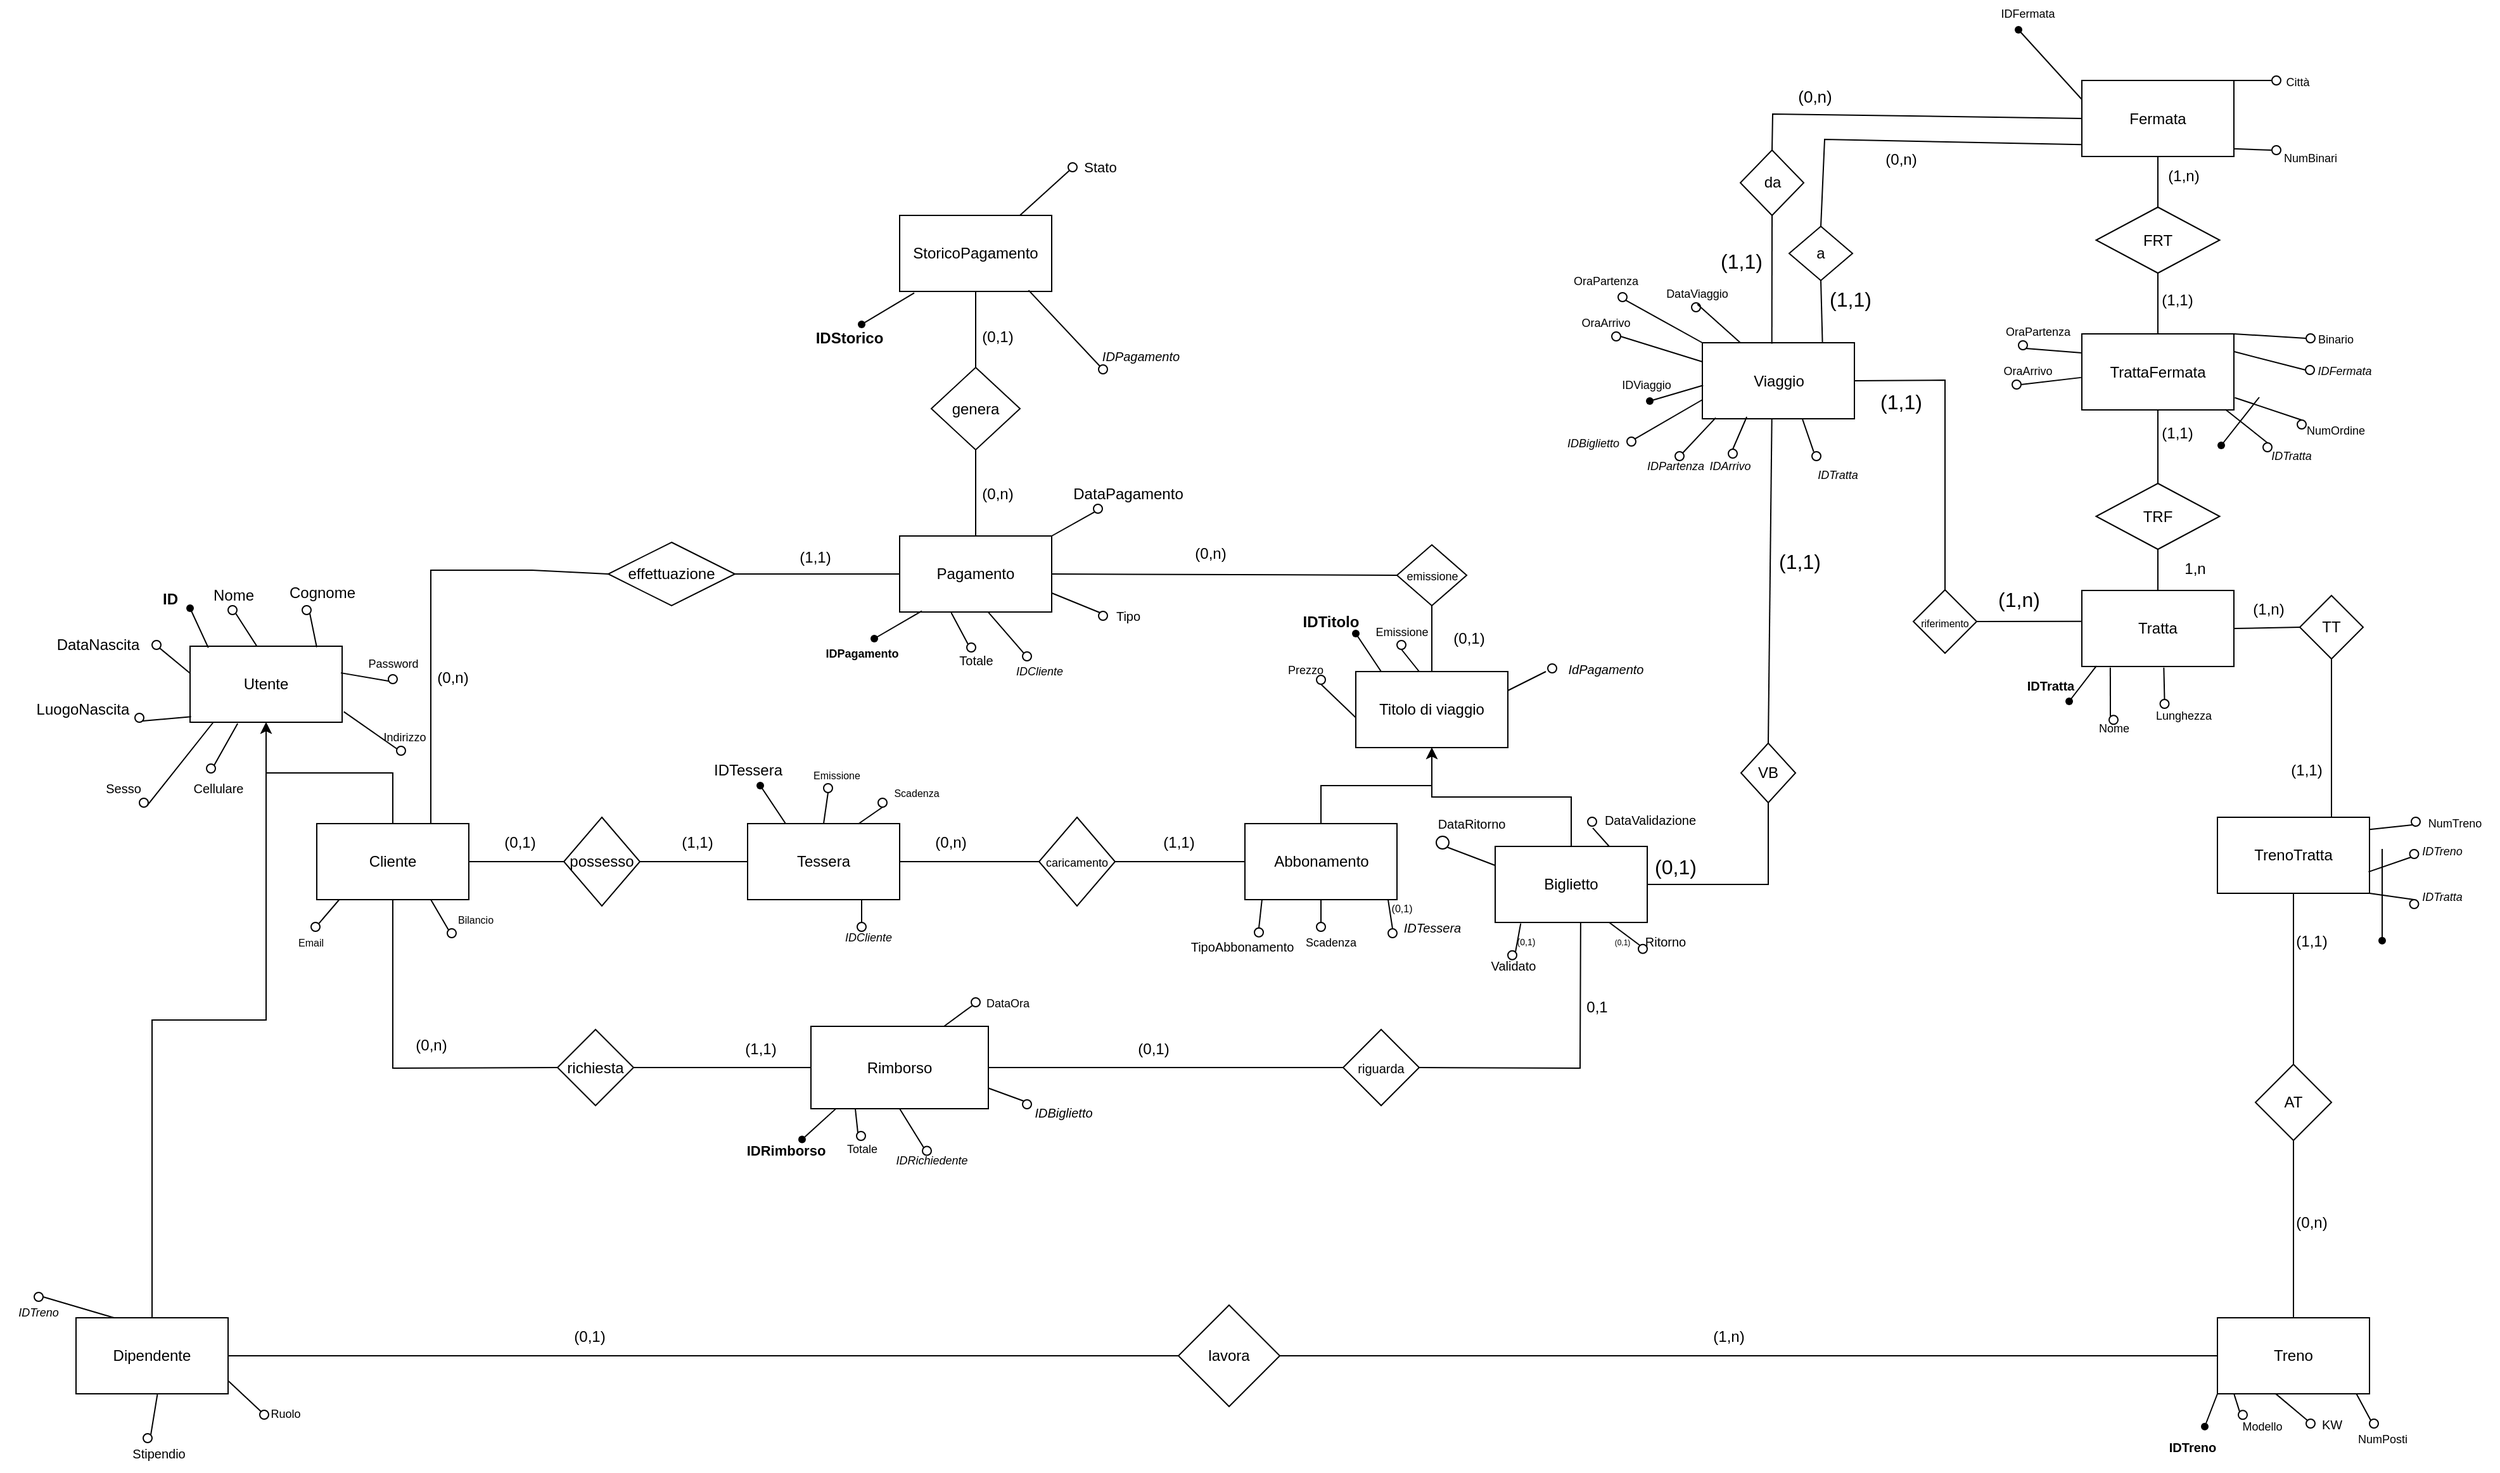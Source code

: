 <mxfile version="15.4.0" type="device"><diagram name="Pagina-1" id="20gmEQ6pca6ujIJokLlF"><mxGraphModel dx="2105" dy="1776" grid="1" gridSize="10" guides="1" tooltips="1" connect="1" arrows="1" fold="1" page="1" pageScale="1" pageWidth="827" pageHeight="1169" math="0" shadow="0"><root><mxCell id="0"/><mxCell id="1" parent="0"/><mxCell id="ktAii_2EgNVlv4ma-x-2-1" value="Utente" style="rounded=0;whiteSpace=wrap;html=1;" parent="1" vertex="1"><mxGeometry x="-400" y="220" width="120" height="60" as="geometry"/></mxCell><mxCell id="ktAii_2EgNVlv4ma-x-2-2" value="Titolo di viaggio" style="rounded=0;whiteSpace=wrap;html=1;" parent="1" vertex="1"><mxGeometry x="520" y="240" width="120" height="60" as="geometry"/></mxCell><mxCell id="ktAii_2EgNVlv4ma-x-2-16" value="" style="edgeStyle=orthogonalEdgeStyle;rounded=0;orthogonalLoop=1;jettySize=auto;html=1;" parent="1" source="ktAii_2EgNVlv4ma-x-2-3" target="ktAii_2EgNVlv4ma-x-2-1" edge="1"><mxGeometry relative="1" as="geometry"/></mxCell><mxCell id="ktAii_2EgNVlv4ma-x-2-3" value="Cliente" style="rounded=0;whiteSpace=wrap;html=1;" parent="1" vertex="1"><mxGeometry x="-300" y="360" width="120" height="60" as="geometry"/></mxCell><mxCell id="ktAii_2EgNVlv4ma-x-2-7" value="" style="edgeStyle=orthogonalEdgeStyle;rounded=0;orthogonalLoop=1;jettySize=auto;html=1;" parent="1" source="ktAii_2EgNVlv4ma-x-2-4" target="ktAii_2EgNVlv4ma-x-2-1" edge="1"><mxGeometry relative="1" as="geometry"/></mxCell><mxCell id="ktAii_2EgNVlv4ma-x-2-4" value="Dipendente" style="rounded=0;whiteSpace=wrap;html=1;" parent="1" vertex="1"><mxGeometry x="-490" y="750" width="120" height="60" as="geometry"/></mxCell><mxCell id="ktAii_2EgNVlv4ma-x-2-13" value="" style="edgeStyle=orthogonalEdgeStyle;rounded=0;orthogonalLoop=1;jettySize=auto;html=1;" parent="1" source="ktAii_2EgNVlv4ma-x-2-12" target="ktAii_2EgNVlv4ma-x-2-2" edge="1"><mxGeometry relative="1" as="geometry"/></mxCell><mxCell id="ktAii_2EgNVlv4ma-x-2-12" value="Biglietto" style="rounded=0;whiteSpace=wrap;html=1;" parent="1" vertex="1"><mxGeometry x="630" y="378" width="120" height="60" as="geometry"/></mxCell><mxCell id="ktAii_2EgNVlv4ma-x-2-15" value="" style="edgeStyle=orthogonalEdgeStyle;rounded=0;orthogonalLoop=1;jettySize=auto;html=1;" parent="1" source="ktAii_2EgNVlv4ma-x-2-14" target="ktAii_2EgNVlv4ma-x-2-2" edge="1"><mxGeometry relative="1" as="geometry"/></mxCell><mxCell id="ktAii_2EgNVlv4ma-x-2-14" value="Abbonamento" style="rounded=0;whiteSpace=wrap;html=1;" parent="1" vertex="1"><mxGeometry x="432.5" y="360" width="120" height="60" as="geometry"/></mxCell><mxCell id="ktAii_2EgNVlv4ma-x-2-17" value="Tessera" style="rounded=0;whiteSpace=wrap;html=1;" parent="1" vertex="1"><mxGeometry x="40" y="360" width="120" height="60" as="geometry"/></mxCell><mxCell id="ktAii_2EgNVlv4ma-x-2-18" value="possesso" style="rhombus;whiteSpace=wrap;html=1;" parent="1" vertex="1"><mxGeometry x="-105" y="355" width="60" height="70" as="geometry"/></mxCell><mxCell id="ktAii_2EgNVlv4ma-x-2-23" value="&lt;font style=&quot;font-size: 9px;&quot;&gt;caricamento&lt;/font&gt;" style="rhombus;whiteSpace=wrap;html=1;" parent="1" vertex="1"><mxGeometry x="270" y="355" width="60" height="70" as="geometry"/></mxCell><mxCell id="ktAii_2EgNVlv4ma-x-2-31" value="Treno&lt;span style=&quot;color: rgba(0, 0, 0, 0); font-family: monospace; font-size: 0px; text-align: start; text-wrap-mode: nowrap;&quot;&gt;%3CmxGraphModel%3E%3Croot%3E%3CmxCell%20id%3D%220%22%2F%3E%3CmxCell%20id%3D%221%22%20parent%3D%220%22%2F%3E%3CmxCell%20id%3D%222%22%20value%3D%22possesso%22%20style%3D%22rhombus%3BwhiteSpace%3Dwrap%3Bhtml%3D1%3B%22%20vertex%3D%221%22%20parent%3D%221%22%3E%3CmxGeometry%20x%3D%22360%22%20y%3D%2295%22%20width%3D%2260%22%20height%3D%2270%22%20as%3D%22geometry%22%2F%3E%3C%2FmxCell%3E%3C%2Froot%3E%3C%2FmxGraphModel%3E&lt;/span&gt;" style="rounded=0;whiteSpace=wrap;html=1;" parent="1" vertex="1"><mxGeometry x="1200" y="750" width="120" height="60" as="geometry"/></mxCell><mxCell id="ktAii_2EgNVlv4ma-x-2-33" value="Fermata" style="rounded=0;whiteSpace=wrap;html=1;" parent="1" vertex="1"><mxGeometry x="1093" y="-226.5" width="120" height="60" as="geometry"/></mxCell><mxCell id="ktAii_2EgNVlv4ma-x-2-35" value="Tratta" style="rounded=0;whiteSpace=wrap;html=1;" parent="1" vertex="1"><mxGeometry x="1093" y="176" width="120" height="60" as="geometry"/></mxCell><mxCell id="ktAii_2EgNVlv4ma-x-2-36" value="TRF" style="rhombus;whiteSpace=wrap;html=1;" parent="1" vertex="1"><mxGeometry x="1104.25" y="91.5" width="97.5" height="52" as="geometry"/></mxCell><mxCell id="ktAii_2EgNVlv4ma-x-2-39" value="" style="endArrow=none;html=1;rounded=0;entryX=0.5;entryY=1;entryDx=0;entryDy=0;exitX=0.5;exitY=0;exitDx=0;exitDy=0;" parent="1" source="ktAii_2EgNVlv4ma-x-2-35" target="ktAii_2EgNVlv4ma-x-2-36" edge="1"><mxGeometry width="50" height="50" relative="1" as="geometry"><mxPoint x="1483" y="263.5" as="sourcePoint"/><mxPoint x="1533" y="213.5" as="targetPoint"/></mxGeometry></mxCell><mxCell id="SL1HbyL2wO8Xgx7NEVwD-1" value="TT" style="rhombus;whiteSpace=wrap;html=1;" parent="1" vertex="1"><mxGeometry x="1265" y="180" width="50" height="50" as="geometry"/></mxCell><mxCell id="SL1HbyL2wO8Xgx7NEVwD-4" value="" style="endArrow=none;html=1;rounded=0;entryX=1;entryY=0.5;entryDx=0;entryDy=0;exitX=0;exitY=0.5;exitDx=0;exitDy=0;" parent="1" source="ktAii_2EgNVlv4ma-x-2-18" target="ktAii_2EgNVlv4ma-x-2-3" edge="1"><mxGeometry width="50" height="50" relative="1" as="geometry"><mxPoint x="-120" y="520" as="sourcePoint"/><mxPoint x="-70" y="470" as="targetPoint"/></mxGeometry></mxCell><mxCell id="SL1HbyL2wO8Xgx7NEVwD-5" value="" style="endArrow=none;html=1;rounded=0;entryX=1;entryY=0.5;entryDx=0;entryDy=0;exitX=0;exitY=0.5;exitDx=0;exitDy=0;" parent="1" source="ktAii_2EgNVlv4ma-x-2-17" target="ktAii_2EgNVlv4ma-x-2-18" edge="1"><mxGeometry width="50" height="50" relative="1" as="geometry"><mxPoint x="-120" y="520" as="sourcePoint"/><mxPoint x="-70" y="470" as="targetPoint"/></mxGeometry></mxCell><mxCell id="SL1HbyL2wO8Xgx7NEVwD-8" value="" style="shape=waypoint;sketch=0;fillStyle=solid;size=6;pointerEvents=1;points=[];fillColor=none;resizable=0;rotatable=0;perimeter=centerPerimeter;snapToPoint=1;" parent="1" vertex="1"><mxGeometry x="-410" y="180" width="20" height="20" as="geometry"/></mxCell><mxCell id="SL1HbyL2wO8Xgx7NEVwD-9" value="" style="shape=waypoint;sketch=0;fillStyle=solid;size=6;pointerEvents=1;points=[];fillColor=none;resizable=0;rotatable=0;perimeter=centerPerimeter;snapToPoint=1;" parent="1" vertex="1"><mxGeometry x="40" y="320" width="20" height="20" as="geometry"/></mxCell><mxCell id="SL1HbyL2wO8Xgx7NEVwD-10" value="" style="endArrow=none;html=1;rounded=0;entryX=0.562;entryY=0.71;entryDx=0;entryDy=0;entryPerimeter=0;exitX=0.12;exitY=0.02;exitDx=0;exitDy=0;exitPerimeter=0;" parent="1" source="ktAii_2EgNVlv4ma-x-2-1" target="SL1HbyL2wO8Xgx7NEVwD-8" edge="1"><mxGeometry width="50" height="50" relative="1" as="geometry"><mxPoint x="-130" y="360" as="sourcePoint"/><mxPoint x="-80" y="310" as="targetPoint"/></mxGeometry></mxCell><mxCell id="SL1HbyL2wO8Xgx7NEVwD-11" value="&lt;b&gt;ID&lt;/b&gt;" style="text;html=1;align=center;verticalAlign=middle;resizable=0;points=[];autosize=1;strokeColor=none;fillColor=none;" parent="1" vertex="1"><mxGeometry x="-436.5" y="168" width="40" height="30" as="geometry"/></mxCell><mxCell id="SL1HbyL2wO8Xgx7NEVwD-12" value="" style="endArrow=none;html=1;rounded=0;entryX=1;entryY=0.5;entryDx=0;entryDy=0;exitX=0;exitY=0.5;exitDx=0;exitDy=0;" parent="1" source="ktAii_2EgNVlv4ma-x-2-23" target="ktAii_2EgNVlv4ma-x-2-17" edge="1"><mxGeometry width="50" height="50" relative="1" as="geometry"><mxPoint x="350" y="460" as="sourcePoint"/><mxPoint x="400" y="410" as="targetPoint"/></mxGeometry></mxCell><mxCell id="SL1HbyL2wO8Xgx7NEVwD-13" value="" style="endArrow=none;html=1;rounded=0;entryX=1;entryY=0.5;entryDx=0;entryDy=0;exitX=0;exitY=0.5;exitDx=0;exitDy=0;" parent="1" source="ktAii_2EgNVlv4ma-x-2-14" target="ktAii_2EgNVlv4ma-x-2-23" edge="1"><mxGeometry width="50" height="50" relative="1" as="geometry"><mxPoint x="350" y="460" as="sourcePoint"/><mxPoint x="400" y="410" as="targetPoint"/></mxGeometry></mxCell><mxCell id="SL1HbyL2wO8Xgx7NEVwD-14" value="" style="endArrow=none;html=1;rounded=0;exitX=0.25;exitY=0;exitDx=0;exitDy=0;" parent="1" source="ktAii_2EgNVlv4ma-x-2-17" target="SL1HbyL2wO8Xgx7NEVwD-9" edge="1"><mxGeometry width="50" height="50" relative="1" as="geometry"><mxPoint x="350" y="460" as="sourcePoint"/><mxPoint x="400" y="410" as="targetPoint"/></mxGeometry></mxCell><mxCell id="SL1HbyL2wO8Xgx7NEVwD-15" value="Pagamento" style="rounded=0;whiteSpace=wrap;html=1;" parent="1" vertex="1"><mxGeometry x="160" y="133" width="120" height="60" as="geometry"/></mxCell><mxCell id="SL1HbyL2wO8Xgx7NEVwD-17" value="" style="endArrow=none;html=1;rounded=0;entryX=0.75;entryY=0;entryDx=0;entryDy=0;exitX=0;exitY=0.5;exitDx=0;exitDy=0;" parent="1" source="SL1HbyL2wO8Xgx7NEVwD-18" target="ktAii_2EgNVlv4ma-x-2-3" edge="1"><mxGeometry width="50" height="50" relative="1" as="geometry"><mxPoint x="-210" y="200" as="sourcePoint"/><mxPoint x="40" y="340" as="targetPoint"/><Array as="points"><mxPoint x="-130" y="160"/><mxPoint x="-210" y="160"/></Array></mxGeometry></mxCell><mxCell id="SL1HbyL2wO8Xgx7NEVwD-18" value="effettuazione" style="rhombus;whiteSpace=wrap;html=1;" parent="1" vertex="1"><mxGeometry x="-70" y="138" width="100" height="50" as="geometry"/></mxCell><mxCell id="SL1HbyL2wO8Xgx7NEVwD-20" value="" style="endArrow=none;html=1;rounded=0;entryX=1;entryY=0.5;entryDx=0;entryDy=0;exitX=0;exitY=0.5;exitDx=0;exitDy=0;" parent="1" source="SL1HbyL2wO8Xgx7NEVwD-15" target="SL1HbyL2wO8Xgx7NEVwD-18" edge="1"><mxGeometry width="50" height="50" relative="1" as="geometry"><mxPoint x="-10" y="390" as="sourcePoint"/><mxPoint x="40" y="340" as="targetPoint"/></mxGeometry></mxCell><mxCell id="SL1HbyL2wO8Xgx7NEVwD-22" value="" style="endArrow=none;html=1;rounded=0;entryX=1;entryY=0.5;entryDx=0;entryDy=0;exitX=0;exitY=0.5;exitDx=0;exitDy=0;" parent="1" source="SL1HbyL2wO8Xgx7NEVwD-23" target="SL1HbyL2wO8Xgx7NEVwD-15" edge="1"><mxGeometry width="50" height="50" relative="1" as="geometry"><mxPoint x="450" y="205" as="sourcePoint"/><mxPoint x="180" y="340" as="targetPoint"/></mxGeometry></mxCell><mxCell id="SL1HbyL2wO8Xgx7NEVwD-23" value="&lt;font style=&quot;font-size: 9px;&quot;&gt;emissione&lt;/font&gt;" style="rhombus;whiteSpace=wrap;html=1;" parent="1" vertex="1"><mxGeometry x="552.5" y="140" width="55" height="48" as="geometry"/></mxCell><mxCell id="SL1HbyL2wO8Xgx7NEVwD-24" value="" style="endArrow=none;html=1;rounded=0;entryX=0.5;entryY=1;entryDx=0;entryDy=0;exitX=0.5;exitY=0;exitDx=0;exitDy=0;" parent="1" source="ktAii_2EgNVlv4ma-x-2-2" target="SL1HbyL2wO8Xgx7NEVwD-23" edge="1"><mxGeometry width="50" height="50" relative="1" as="geometry"><mxPoint x="130" y="390" as="sourcePoint"/><mxPoint x="180" y="340" as="targetPoint"/></mxGeometry></mxCell><mxCell id="SL1HbyL2wO8Xgx7NEVwD-25" value="Rimborso" style="html=1;whiteSpace=wrap;" parent="1" vertex="1"><mxGeometry x="90" y="520" width="140" height="65" as="geometry"/></mxCell><mxCell id="SL1HbyL2wO8Xgx7NEVwD-27" value="" style="endArrow=none;html=1;rounded=0;entryX=0;entryY=0.5;entryDx=0;entryDy=0;exitX=1;exitY=0.5;exitDx=0;exitDy=0;" parent="1" source="SL1HbyL2wO8Xgx7NEVwD-28" target="SL1HbyL2wO8Xgx7NEVwD-25" edge="1"><mxGeometry width="50" height="50" relative="1" as="geometry"><mxPoint x="-40" y="553" as="sourcePoint"/><mxPoint x="110" y="390" as="targetPoint"/></mxGeometry></mxCell><mxCell id="SL1HbyL2wO8Xgx7NEVwD-28" value="richiesta" style="rhombus;whiteSpace=wrap;html=1;" parent="1" vertex="1"><mxGeometry x="-110" y="522.5" width="60" height="60" as="geometry"/></mxCell><mxCell id="SL1HbyL2wO8Xgx7NEVwD-29" value="" style="endArrow=none;html=1;rounded=0;entryX=0.5;entryY=1;entryDx=0;entryDy=0;exitX=0;exitY=0.5;exitDx=0;exitDy=0;" parent="1" source="SL1HbyL2wO8Xgx7NEVwD-28" target="ktAii_2EgNVlv4ma-x-2-3" edge="1"><mxGeometry width="50" height="50" relative="1" as="geometry"><mxPoint x="-240" y="550" as="sourcePoint"/><mxPoint x="110" y="390" as="targetPoint"/><Array as="points"><mxPoint x="-240" y="553"/></Array></mxGeometry></mxCell><mxCell id="SL1HbyL2wO8Xgx7NEVwD-30" value="" style="endArrow=none;html=1;rounded=0;exitX=1;exitY=0.5;exitDx=0;exitDy=0;entryX=0;entryY=0.5;entryDx=0;entryDy=0;" parent="1" source="SL1HbyL2wO8Xgx7NEVwD-25" target="SL1HbyL2wO8Xgx7NEVwD-32" edge="1"><mxGeometry width="50" height="50" relative="1" as="geometry"><mxPoint x="60" y="440" as="sourcePoint"/><mxPoint x="400" y="553" as="targetPoint"/></mxGeometry></mxCell><mxCell id="SL1HbyL2wO8Xgx7NEVwD-32" value="&lt;span style=&quot;font-size: 10px;&quot;&gt;riguarda&lt;/span&gt;" style="rhombus;whiteSpace=wrap;html=1;" parent="1" vertex="1"><mxGeometry x="510" y="522.5" width="60" height="60" as="geometry"/></mxCell><mxCell id="SL1HbyL2wO8Xgx7NEVwD-34" value="" style="endArrow=none;html=1;rounded=0;entryX=1;entryY=0.5;entryDx=0;entryDy=0;exitX=0.562;exitY=1.003;exitDx=0;exitDy=0;exitPerimeter=0;" parent="1" source="ktAii_2EgNVlv4ma-x-2-12" target="SL1HbyL2wO8Xgx7NEVwD-32" edge="1"><mxGeometry width="50" height="50" relative="1" as="geometry"><mxPoint x="760" y="553" as="sourcePoint"/><mxPoint x="210" y="390" as="targetPoint"/><Array as="points"><mxPoint x="697" y="553"/></Array></mxGeometry></mxCell><mxCell id="SL1HbyL2wO8Xgx7NEVwD-37" value="" style="endArrow=none;html=1;rounded=0;entryX=1;entryY=0.5;entryDx=0;entryDy=0;exitX=0;exitY=0.5;exitDx=0;exitDy=0;" parent="1" source="SL1HbyL2wO8Xgx7NEVwD-1" target="ktAii_2EgNVlv4ma-x-2-35" edge="1"><mxGeometry width="50" height="50" relative="1" as="geometry"><mxPoint x="1193" y="333.5" as="sourcePoint"/><mxPoint x="1243" y="283.5" as="targetPoint"/></mxGeometry></mxCell><mxCell id="T77WnbDbM9Hba829o4ZQ-1" value="(0,1)" style="text;html=1;align=center;verticalAlign=middle;resizable=0;points=[];autosize=1;strokeColor=none;fillColor=none;" parent="1" vertex="1"><mxGeometry x="-165" y="360" width="50" height="30" as="geometry"/></mxCell><mxCell id="T77WnbDbM9Hba829o4ZQ-2" value="(1,1)" style="text;html=1;align=center;verticalAlign=middle;resizable=0;points=[];autosize=1;strokeColor=none;fillColor=none;" parent="1" vertex="1"><mxGeometry x="-25" y="360" width="50" height="30" as="geometry"/></mxCell><mxCell id="T77WnbDbM9Hba829o4ZQ-3" value="(0,n)" style="text;html=1;align=center;verticalAlign=middle;resizable=0;points=[];autosize=1;strokeColor=none;fillColor=none;" parent="1" vertex="1"><mxGeometry x="175" y="360" width="50" height="30" as="geometry"/></mxCell><mxCell id="T77WnbDbM9Hba829o4ZQ-4" value="(1,1)" style="text;html=1;align=center;verticalAlign=middle;resizable=0;points=[];autosize=1;strokeColor=none;fillColor=none;" parent="1" vertex="1"><mxGeometry x="355" y="360" width="50" height="30" as="geometry"/></mxCell><mxCell id="T77WnbDbM9Hba829o4ZQ-5" value="(0,n)" style="text;html=1;align=center;verticalAlign=middle;resizable=0;points=[];autosize=1;strokeColor=none;fillColor=none;" parent="1" vertex="1"><mxGeometry x="-235" y="520" width="50" height="30" as="geometry"/></mxCell><mxCell id="T77WnbDbM9Hba829o4ZQ-6" value="(0,n)" style="text;html=1;align=center;verticalAlign=middle;resizable=0;points=[];autosize=1;strokeColor=none;fillColor=none;" parent="1" vertex="1"><mxGeometry x="-218.5" y="230" width="50" height="30" as="geometry"/></mxCell><mxCell id="T77WnbDbM9Hba829o4ZQ-7" value="(1,1)" style="text;html=1;align=center;verticalAlign=middle;resizable=0;points=[];autosize=1;strokeColor=none;fillColor=none;" parent="1" vertex="1"><mxGeometry x="68" y="135" width="50" height="30" as="geometry"/></mxCell><mxCell id="T77WnbDbM9Hba829o4ZQ-8" value="(1,1)" style="text;html=1;align=center;verticalAlign=middle;resizable=0;points=[];autosize=1;strokeColor=none;fillColor=none;" parent="1" vertex="1"><mxGeometry x="25" y="522.5" width="50" height="30" as="geometry"/></mxCell><mxCell id="T77WnbDbM9Hba829o4ZQ-9" value="(0,1)" style="text;html=1;align=center;verticalAlign=middle;resizable=0;points=[];autosize=1;strokeColor=none;fillColor=none;" parent="1" vertex="1"><mxGeometry x="335" y="522.5" width="50" height="30" as="geometry"/></mxCell><mxCell id="T77WnbDbM9Hba829o4ZQ-10" value="0,1" style="text;html=1;align=center;verticalAlign=middle;resizable=0;points=[];autosize=1;strokeColor=none;fillColor=none;" parent="1" vertex="1"><mxGeometry x="690" y="490" width="40" height="30" as="geometry"/></mxCell><mxCell id="T77WnbDbM9Hba829o4ZQ-11" value="" style="endArrow=none;html=1;rounded=0;exitX=0.5;exitY=0;exitDx=0;exitDy=0;entryX=0.5;entryY=1;entryDx=0;entryDy=0;" parent="1" source="ktAii_2EgNVlv4ma-x-2-31" target="T77WnbDbM9Hba829o4ZQ-20" edge="1"><mxGeometry width="50" height="50" relative="1" as="geometry"><mxPoint x="1010" y="530" as="sourcePoint"/><mxPoint x="1260" y="560" as="targetPoint"/></mxGeometry></mxCell><mxCell id="T77WnbDbM9Hba829o4ZQ-12" value="" style="endArrow=none;html=1;rounded=0;exitX=1;exitY=0.5;exitDx=0;exitDy=0;entryX=0;entryY=0.5;entryDx=0;entryDy=0;" parent="1" source="ktAii_2EgNVlv4ma-x-2-4" target="T77WnbDbM9Hba829o4ZQ-13" edge="1"><mxGeometry width="50" height="50" relative="1" as="geometry"><mxPoint x="-340" y="700" as="sourcePoint"/><mxPoint x="50" y="680" as="targetPoint"/></mxGeometry></mxCell><mxCell id="T77WnbDbM9Hba829o4ZQ-13" value="lavora" style="rhombus;whiteSpace=wrap;html=1;" parent="1" vertex="1"><mxGeometry x="380" y="740" width="80" height="80" as="geometry"/></mxCell><mxCell id="T77WnbDbM9Hba829o4ZQ-14" value="" style="endArrow=none;html=1;rounded=0;entryX=0;entryY=0.5;entryDx=0;entryDy=0;exitX=1;exitY=0.5;exitDx=0;exitDy=0;" parent="1" source="T77WnbDbM9Hba829o4ZQ-13" target="ktAii_2EgNVlv4ma-x-2-31" edge="1"><mxGeometry width="50" height="50" relative="1" as="geometry"><mxPoint x="360" y="700" as="sourcePoint"/><mxPoint x="930" y="730" as="targetPoint"/></mxGeometry></mxCell><mxCell id="T77WnbDbM9Hba829o4ZQ-15" value="(0,1)" style="text;html=1;align=center;verticalAlign=middle;resizable=0;points=[];autosize=1;strokeColor=none;fillColor=none;" parent="1" vertex="1"><mxGeometry x="-110" y="750" width="50" height="30" as="geometry"/></mxCell><mxCell id="T77WnbDbM9Hba829o4ZQ-16" value="(1,n)" style="text;html=1;align=center;verticalAlign=middle;resizable=0;points=[];autosize=1;strokeColor=none;fillColor=none;" parent="1" vertex="1"><mxGeometry x="788.5" y="750" width="50" height="30" as="geometry"/></mxCell><mxCell id="T77WnbDbM9Hba829o4ZQ-17" value="(0,n)" style="text;html=1;align=center;verticalAlign=middle;resizable=0;points=[];autosize=1;strokeColor=none;fillColor=none;" parent="1" vertex="1"><mxGeometry x="1248.5" y="660" width="50" height="30" as="geometry"/></mxCell><mxCell id="T77WnbDbM9Hba829o4ZQ-18" value="(1,n)" style="text;html=1;align=center;verticalAlign=middle;resizable=0;points=[];autosize=1;strokeColor=none;fillColor=none;" parent="1" vertex="1"><mxGeometry x="1214.5" y="176" width="50" height="30" as="geometry"/></mxCell><mxCell id="T77WnbDbM9Hba829o4ZQ-19" value="TrenoTratta" style="rounded=0;whiteSpace=wrap;html=1;" parent="1" vertex="1"><mxGeometry x="1200" y="355" width="120" height="60" as="geometry"/></mxCell><mxCell id="T77WnbDbM9Hba829o4ZQ-20" value="AT" style="rhombus;whiteSpace=wrap;html=1;" parent="1" vertex="1"><mxGeometry x="1230" y="550" width="60" height="60" as="geometry"/></mxCell><mxCell id="T77WnbDbM9Hba829o4ZQ-21" value="" style="endArrow=none;html=1;rounded=0;entryX=0.5;entryY=1;entryDx=0;entryDy=0;exitX=0.5;exitY=0;exitDx=0;exitDy=0;" parent="1" source="T77WnbDbM9Hba829o4ZQ-20" target="T77WnbDbM9Hba829o4ZQ-19" edge="1"><mxGeometry width="50" height="50" relative="1" as="geometry"><mxPoint x="990" y="510" as="sourcePoint"/><mxPoint x="1040" y="460" as="targetPoint"/></mxGeometry></mxCell><mxCell id="T77WnbDbM9Hba829o4ZQ-24" value="(1,1)" style="text;html=1;align=center;verticalAlign=middle;resizable=0;points=[];autosize=1;strokeColor=none;fillColor=none;" parent="1" vertex="1"><mxGeometry x="1248.5" y="438" width="50" height="30" as="geometry"/></mxCell><mxCell id="T77WnbDbM9Hba829o4ZQ-25" value="(1,1)" style="text;html=1;align=center;verticalAlign=middle;resizable=0;points=[];autosize=1;strokeColor=none;fillColor=none;" parent="1" vertex="1"><mxGeometry x="1245" y="302.5" width="50" height="30" as="geometry"/></mxCell><mxCell id="T77WnbDbM9Hba829o4ZQ-26" value="(1,n)" style="text;html=1;align=center;verticalAlign=middle;resizable=0;points=[];autosize=1;strokeColor=none;fillColor=none;" parent="1" vertex="1"><mxGeometry x="1148" y="-166.5" width="50" height="30" as="geometry"/></mxCell><mxCell id="T77WnbDbM9Hba829o4ZQ-27" value="1,n" style="text;html=1;align=center;verticalAlign=middle;resizable=0;points=[];autosize=1;strokeColor=none;fillColor=none;" parent="1" vertex="1"><mxGeometry x="1161.75" y="143.5" width="40" height="30" as="geometry"/></mxCell><mxCell id="T77WnbDbM9Hba829o4ZQ-32" value="(0,n)" style="text;html=1;align=center;verticalAlign=middle;resizable=0;points=[];autosize=1;strokeColor=none;fillColor=none;" parent="1" vertex="1"><mxGeometry x="380" y="132" width="50" height="30" as="geometry"/></mxCell><mxCell id="T77WnbDbM9Hba829o4ZQ-33" value="(0,1)" style="text;html=1;align=center;verticalAlign=middle;resizable=0;points=[];autosize=1;strokeColor=none;fillColor=none;" parent="1" vertex="1"><mxGeometry x="583.5" y="199" width="50" height="30" as="geometry"/></mxCell><mxCell id="TiR6396ykjruT_jB_-4C-5" value="" style="endArrow=none;html=1;rounded=0;exitX=0.437;exitY=-0.007;exitDx=0;exitDy=0;entryX=1;entryY=1;entryDx=0;entryDy=0;exitPerimeter=0;" parent="1" source="ktAii_2EgNVlv4ma-x-2-1" target="5Oazz_i3McC3uQw2maXA-1" edge="1"><mxGeometry width="50" height="50" relative="1" as="geometry"><mxPoint x="-360" y="230" as="sourcePoint"/><mxPoint x="-360" y="198" as="targetPoint"/></mxGeometry></mxCell><mxCell id="TiR6396ykjruT_jB_-4C-10" value="TrattaFermata" style="rounded=0;whiteSpace=wrap;html=1;" parent="1" vertex="1"><mxGeometry x="1093" y="-26.5" width="120" height="60" as="geometry"/></mxCell><mxCell id="TiR6396ykjruT_jB_-4C-11" value="" style="endArrow=none;html=1;rounded=0;entryX=0.5;entryY=1;entryDx=0;entryDy=0;exitX=0.5;exitY=0;exitDx=0;exitDy=0;" parent="1" source="ktAii_2EgNVlv4ma-x-2-36" target="TiR6396ykjruT_jB_-4C-10" edge="1"><mxGeometry width="50" height="50" relative="1" as="geometry"><mxPoint x="1013" y="223.5" as="sourcePoint"/><mxPoint x="1063" y="173.5" as="targetPoint"/></mxGeometry></mxCell><mxCell id="TiR6396ykjruT_jB_-4C-12" value="FRT" style="rhombus;whiteSpace=wrap;html=1;" parent="1" vertex="1"><mxGeometry x="1104.25" y="-126.5" width="97.5" height="52" as="geometry"/></mxCell><mxCell id="TiR6396ykjruT_jB_-4C-13" value="" style="endArrow=none;html=1;rounded=0;entryX=0.5;entryY=1;entryDx=0;entryDy=0;exitX=0.5;exitY=0;exitDx=0;exitDy=0;" parent="1" source="TiR6396ykjruT_jB_-4C-10" target="TiR6396ykjruT_jB_-4C-12" edge="1"><mxGeometry width="50" height="50" relative="1" as="geometry"><mxPoint x="1013" y="123.5" as="sourcePoint"/><mxPoint x="1063" y="73.5" as="targetPoint"/></mxGeometry></mxCell><mxCell id="TiR6396ykjruT_jB_-4C-14" value="" style="endArrow=none;html=1;rounded=0;entryX=0.5;entryY=1;entryDx=0;entryDy=0;exitX=0.5;exitY=0;exitDx=0;exitDy=0;" parent="1" source="TiR6396ykjruT_jB_-4C-12" target="ktAii_2EgNVlv4ma-x-2-33" edge="1"><mxGeometry width="50" height="50" relative="1" as="geometry"><mxPoint x="1013" y="123.5" as="sourcePoint"/><mxPoint x="1063" y="73.5" as="targetPoint"/></mxGeometry></mxCell><mxCell id="TiR6396ykjruT_jB_-4C-15" value="(1,1)" style="text;html=1;align=center;verticalAlign=middle;resizable=0;points=[];autosize=1;strokeColor=none;fillColor=none;" parent="1" vertex="1"><mxGeometry x="1143" y="36.5" width="50" height="30" as="geometry"/></mxCell><mxCell id="TiR6396ykjruT_jB_-4C-16" value="(1,1)" style="text;html=1;align=center;verticalAlign=middle;resizable=0;points=[];autosize=1;strokeColor=none;fillColor=none;" parent="1" vertex="1"><mxGeometry x="1143" y="-68" width="50" height="30" as="geometry"/></mxCell><mxCell id="5Oazz_i3McC3uQw2maXA-1" value="" style="ellipse;whiteSpace=wrap;html=1;aspect=fixed;" parent="1" vertex="1"><mxGeometry x="-370" y="188" width="7" height="7" as="geometry"/></mxCell><mxCell id="5Oazz_i3McC3uQw2maXA-2" value="Nome" style="text;html=1;align=center;verticalAlign=middle;resizable=0;points=[];autosize=1;strokeColor=none;fillColor=none;" parent="1" vertex="1"><mxGeometry x="-396.5" y="165" width="60" height="30" as="geometry"/></mxCell><mxCell id="5Oazz_i3McC3uQw2maXA-3" value="Cognome" style="text;html=1;align=center;verticalAlign=middle;resizable=0;points=[];autosize=1;strokeColor=none;fillColor=none;" parent="1" vertex="1"><mxGeometry x="-336.5" y="163" width="80" height="30" as="geometry"/></mxCell><mxCell id="5Oazz_i3McC3uQw2maXA-4" value="" style="endArrow=none;html=1;rounded=0;exitX=0.833;exitY=0.013;exitDx=0;exitDy=0;entryX=1;entryY=1;entryDx=0;entryDy=0;exitPerimeter=0;" parent="1" source="ktAii_2EgNVlv4ma-x-2-1" target="5Oazz_i3McC3uQw2maXA-5" edge="1"><mxGeometry width="50" height="50" relative="1" as="geometry"><mxPoint x="-281.5" y="220" as="sourcePoint"/><mxPoint x="-301.5" y="198" as="targetPoint"/></mxGeometry></mxCell><mxCell id="5Oazz_i3McC3uQw2maXA-5" value="" style="ellipse;whiteSpace=wrap;html=1;aspect=fixed;" parent="1" vertex="1"><mxGeometry x="-311.5" y="188" width="7" height="7" as="geometry"/></mxCell><mxCell id="5Oazz_i3McC3uQw2maXA-6" value="" style="endArrow=none;html=1;rounded=0;exitX=0.003;exitY=0.36;exitDx=0;exitDy=0;entryX=1;entryY=1;entryDx=0;entryDy=0;exitPerimeter=0;" parent="1" source="ktAii_2EgNVlv4ma-x-2-1" target="5Oazz_i3McC3uQw2maXA-7" edge="1"><mxGeometry width="50" height="50" relative="1" as="geometry"><mxPoint x="-400" y="247.5" as="sourcePoint"/><mxPoint x="-420" y="225.5" as="targetPoint"/></mxGeometry></mxCell><mxCell id="5Oazz_i3McC3uQw2maXA-7" value="" style="ellipse;whiteSpace=wrap;html=1;aspect=fixed;" parent="1" vertex="1"><mxGeometry x="-430" y="215.5" width="7" height="7" as="geometry"/></mxCell><mxCell id="5Oazz_i3McC3uQw2maXA-8" value="DataNascita" style="text;html=1;align=center;verticalAlign=middle;resizable=0;points=[];autosize=1;strokeColor=none;fillColor=none;" parent="1" vertex="1"><mxGeometry x="-518" y="204" width="90" height="30" as="geometry"/></mxCell><mxCell id="5Oazz_i3McC3uQw2maXA-9" value="" style="endArrow=none;html=1;rounded=0;exitX=0.007;exitY=0.927;exitDx=0;exitDy=0;entryX=1;entryY=1;entryDx=0;entryDy=0;exitPerimeter=0;" parent="1" source="ktAii_2EgNVlv4ma-x-2-1" target="5Oazz_i3McC3uQw2maXA-10" edge="1"><mxGeometry width="50" height="50" relative="1" as="geometry"><mxPoint x="-400" y="280" as="sourcePoint"/><mxPoint x="-420" y="258" as="targetPoint"/></mxGeometry></mxCell><mxCell id="5Oazz_i3McC3uQw2maXA-10" value="" style="ellipse;whiteSpace=wrap;html=1;aspect=fixed;" parent="1" vertex="1"><mxGeometry x="-443.5" y="273" width="7" height="7" as="geometry"/></mxCell><mxCell id="5Oazz_i3McC3uQw2maXA-12" value="LuogoN&lt;span style=&quot;background-color: transparent; color: light-dark(rgb(0, 0, 0), rgb(255, 255, 255));&quot;&gt;ascita&lt;/span&gt;" style="text;html=1;align=center;verticalAlign=middle;resizable=0;points=[];autosize=1;strokeColor=none;fillColor=none;" parent="1" vertex="1"><mxGeometry x="-535" y="255" width="100" height="30" as="geometry"/></mxCell><mxCell id="5Oazz_i3McC3uQw2maXA-13" value="&lt;font style=&quot;font-size: 10px;&quot;&gt;Sesso&lt;/font&gt;" style="text;html=1;align=center;verticalAlign=middle;resizable=0;points=[];autosize=1;strokeColor=none;fillColor=none;" parent="1" vertex="1"><mxGeometry x="-478" y="317" width="50" height="30" as="geometry"/></mxCell><mxCell id="5Oazz_i3McC3uQw2maXA-14" value="" style="endArrow=none;html=1;rounded=0;exitX=0.153;exitY=1;exitDx=0;exitDy=0;entryX=1;entryY=1;entryDx=0;entryDy=0;exitPerimeter=0;" parent="1" source="ktAii_2EgNVlv4ma-x-2-1" target="5Oazz_i3McC3uQw2maXA-15" edge="1"><mxGeometry width="50" height="50" relative="1" as="geometry"><mxPoint x="-410" y="372" as="sourcePoint"/><mxPoint x="-430" y="350" as="targetPoint"/></mxGeometry></mxCell><mxCell id="5Oazz_i3McC3uQw2maXA-15" value="" style="ellipse;whiteSpace=wrap;html=1;aspect=fixed;" parent="1" vertex="1"><mxGeometry x="-440" y="340" width="7" height="7" as="geometry"/></mxCell><mxCell id="5Oazz_i3McC3uQw2maXA-16" value="&lt;font style=&quot;font-size: 10px;&quot;&gt;Cellulare&lt;/font&gt;" style="text;html=1;align=center;verticalAlign=middle;resizable=0;points=[];autosize=1;strokeColor=none;fillColor=none;" parent="1" vertex="1"><mxGeometry x="-408" y="317" width="60" height="30" as="geometry"/></mxCell><mxCell id="5Oazz_i3McC3uQw2maXA-23" value="" style="endArrow=none;html=1;rounded=0;exitX=0.313;exitY=1.017;exitDx=0;exitDy=0;entryX=1;entryY=0;entryDx=0;entryDy=0;exitPerimeter=0;" parent="1" source="ktAii_2EgNVlv4ma-x-2-1" target="5Oazz_i3McC3uQw2maXA-24" edge="1"><mxGeometry width="50" height="50" relative="1" as="geometry"><mxPoint x="-372" y="290" as="sourcePoint"/><mxPoint x="-420" y="360" as="targetPoint"/></mxGeometry></mxCell><mxCell id="5Oazz_i3McC3uQw2maXA-24" value="" style="ellipse;whiteSpace=wrap;html=1;aspect=fixed;" parent="1" vertex="1"><mxGeometry x="-387" y="313" width="7" height="7" as="geometry"/></mxCell><mxCell id="5Oazz_i3McC3uQw2maXA-27" value="" style="endArrow=none;html=1;rounded=0;exitX=0.992;exitY=0.351;exitDx=0;exitDy=0;entryX=1;entryY=1;entryDx=0;entryDy=0;exitPerimeter=0;" parent="1" source="ktAii_2EgNVlv4ma-x-2-1" target="5Oazz_i3McC3uQw2maXA-28" edge="1"><mxGeometry width="50" height="50" relative="1" as="geometry"><mxPoint x="-222" y="233" as="sourcePoint"/><mxPoint x="-270" y="303" as="targetPoint"/></mxGeometry></mxCell><mxCell id="5Oazz_i3McC3uQw2maXA-28" value="" style="ellipse;whiteSpace=wrap;html=1;aspect=fixed;" parent="1" vertex="1"><mxGeometry x="-243.5" y="242.5" width="7" height="7" as="geometry"/></mxCell><mxCell id="5Oazz_i3McC3uQw2maXA-29" value="&lt;font style=&quot;font-size: 9px&quot;&gt;Password&lt;/font&gt;" style="text;html=1;align=center;verticalAlign=middle;resizable=0;points=[];autosize=1;strokeColor=none;fillColor=none;" parent="1" vertex="1"><mxGeometry x="-265" y="222.5" width="50" height="20" as="geometry"/></mxCell><mxCell id="5Oazz_i3McC3uQw2maXA-30" value="genera" style="rhombus;whiteSpace=wrap;html=1;" parent="1" vertex="1"><mxGeometry x="185" width="70" height="65" as="geometry"/></mxCell><mxCell id="5Oazz_i3McC3uQw2maXA-31" value="" style="endArrow=none;html=1;rounded=0;entryX=0.5;entryY=1;entryDx=0;entryDy=0;exitX=0.5;exitY=0;exitDx=0;exitDy=0;" parent="1" source="SL1HbyL2wO8Xgx7NEVwD-15" target="5Oazz_i3McC3uQw2maXA-30" edge="1"><mxGeometry width="50" height="50" relative="1" as="geometry"><mxPoint x="90" y="150" as="sourcePoint"/><mxPoint x="140" y="100" as="targetPoint"/></mxGeometry></mxCell><mxCell id="5Oazz_i3McC3uQw2maXA-33" value="StoricoPagamento" style="rounded=0;whiteSpace=wrap;html=1;" parent="1" vertex="1"><mxGeometry x="160" y="-120" width="120" height="60" as="geometry"/></mxCell><mxCell id="5Oazz_i3McC3uQw2maXA-34" value="" style="endArrow=none;html=1;rounded=0;entryX=0.5;entryY=1;entryDx=0;entryDy=0;exitX=0.5;exitY=0;exitDx=0;exitDy=0;" parent="1" source="5Oazz_i3McC3uQw2maXA-30" target="5Oazz_i3McC3uQw2maXA-33" edge="1"><mxGeometry width="50" height="50" relative="1" as="geometry"><mxPoint x="90" y="150" as="sourcePoint"/><mxPoint x="140" y="100" as="targetPoint"/></mxGeometry></mxCell><mxCell id="5Oazz_i3McC3uQw2maXA-36" value="" style="endArrow=none;html=1;rounded=0;exitX=1.011;exitY=0.861;exitDx=0;exitDy=0;entryX=1;entryY=1;entryDx=0;entryDy=0;exitPerimeter=0;" parent="1" source="ktAii_2EgNVlv4ma-x-2-1" target="5Oazz_i3McC3uQw2maXA-37" edge="1"><mxGeometry width="50" height="50" relative="1" as="geometry"><mxPoint x="-289.44" y="269.96" as="sourcePoint"/><mxPoint x="-263.5" y="359.5" as="targetPoint"/></mxGeometry></mxCell><mxCell id="5Oazz_i3McC3uQw2maXA-37" value="" style="ellipse;whiteSpace=wrap;html=1;aspect=fixed;" parent="1" vertex="1"><mxGeometry x="-237" y="299" width="7" height="7" as="geometry"/></mxCell><mxCell id="5Oazz_i3McC3uQw2maXA-39" value="&lt;font style=&quot;font-size: 9px&quot;&gt;Indirizzo&lt;/font&gt;" style="text;html=1;align=center;verticalAlign=middle;resizable=0;points=[];autosize=1;strokeColor=none;fillColor=none;" parent="1" vertex="1"><mxGeometry x="-256.5" y="281" width="50" height="20" as="geometry"/></mxCell><mxCell id="5Oazz_i3McC3uQw2maXA-42" value="&lt;font style=&quot;font-size: 8px;&quot;&gt;Email&lt;/font&gt;" style="text;html=1;align=center;verticalAlign=middle;resizable=0;points=[];autosize=1;strokeColor=none;fillColor=none;" parent="1" vertex="1"><mxGeometry x="-325" y="438" width="40" height="30" as="geometry"/></mxCell><mxCell id="5Oazz_i3McC3uQw2maXA-43" value="&lt;font style=&quot;font-size: 10px;&quot;&gt;Stipendio&lt;/font&gt;" style="text;html=1;align=center;verticalAlign=middle;resizable=0;points=[];autosize=1;strokeColor=none;fillColor=none;" parent="1" vertex="1"><mxGeometry x="-460" y="841.5" width="70" height="30" as="geometry"/></mxCell><mxCell id="5Oazz_i3McC3uQw2maXA-44" value="" style="endArrow=none;html=1;rounded=0;exitX=0.535;exitY=1.01;exitDx=0;exitDy=0;entryX=1;entryY=0;entryDx=0;entryDy=0;exitPerimeter=0;" parent="1" source="ktAii_2EgNVlv4ma-x-2-4" target="5Oazz_i3McC3uQw2maXA-45" edge="1"><mxGeometry width="50" height="50" relative="1" as="geometry"><mxPoint x="-395" y="825.5" as="sourcePoint"/><mxPoint x="-453" y="904.5" as="targetPoint"/></mxGeometry></mxCell><mxCell id="5Oazz_i3McC3uQw2maXA-45" value="" style="ellipse;whiteSpace=wrap;html=1;aspect=fixed;" parent="1" vertex="1"><mxGeometry x="-437" y="841.5" width="7" height="7" as="geometry"/></mxCell><mxCell id="5Oazz_i3McC3uQw2maXA-46" value="&lt;font style=&quot;font-size: 9px;&quot;&gt;Ruolo&lt;/font&gt;" style="text;html=1;align=center;verticalAlign=middle;resizable=0;points=[];autosize=1;strokeColor=none;fillColor=none;" parent="1" vertex="1"><mxGeometry x="-350" y="810" width="50" height="30" as="geometry"/></mxCell><mxCell id="5Oazz_i3McC3uQw2maXA-47" value="" style="endArrow=none;html=1;rounded=0;exitX=1.003;exitY=0.833;exitDx=0;exitDy=0;entryX=0;entryY=0;entryDx=0;entryDy=0;exitPerimeter=0;" parent="1" source="ktAii_2EgNVlv4ma-x-2-4" target="5Oazz_i3McC3uQw2maXA-48" edge="1"><mxGeometry width="50" height="50" relative="1" as="geometry"><mxPoint x="-370" y="824.74" as="sourcePoint"/><mxPoint x="-327.525" y="865.265" as="targetPoint"/></mxGeometry></mxCell><mxCell id="5Oazz_i3McC3uQw2maXA-48" value="" style="ellipse;whiteSpace=wrap;html=1;aspect=fixed;" parent="1" vertex="1"><mxGeometry x="-345" y="823" width="7" height="7" as="geometry"/></mxCell><mxCell id="5Oazz_i3McC3uQw2maXA-57" value="" style="ellipse;whiteSpace=wrap;html=1;aspect=fixed;" parent="1" vertex="1"><mxGeometry x="-304.5" y="438" width="7" height="7" as="geometry"/></mxCell><mxCell id="5Oazz_i3McC3uQw2maXA-58" value="" style="endArrow=none;html=1;rounded=0;entryX=0.146;entryY=1.004;entryDx=0;entryDy=0;entryPerimeter=0;exitX=1;exitY=0;exitDx=0;exitDy=0;" parent="1" source="5Oazz_i3McC3uQw2maXA-57" target="ktAii_2EgNVlv4ma-x-2-3" edge="1"><mxGeometry width="50" height="50" relative="1" as="geometry"><mxPoint x="-280" y="510" as="sourcePoint"/><mxPoint x="-230" y="460" as="targetPoint"/></mxGeometry></mxCell><mxCell id="5Oazz_i3McC3uQw2maXA-61" value="" style="ellipse;whiteSpace=wrap;html=1;aspect=fixed;" parent="1" vertex="1"><mxGeometry x="-197" y="443" width="7" height="7" as="geometry"/></mxCell><mxCell id="5Oazz_i3McC3uQw2maXA-64" value="" style="endArrow=none;html=1;rounded=0;entryX=0.75;entryY=1;entryDx=0;entryDy=0;exitX=0;exitY=0;exitDx=0;exitDy=0;" parent="1" source="5Oazz_i3McC3uQw2maXA-61" target="ktAii_2EgNVlv4ma-x-2-3" edge="1"><mxGeometry width="50" height="50" relative="1" as="geometry"><mxPoint x="-300" y="450" as="sourcePoint"/><mxPoint x="-250" y="400" as="targetPoint"/></mxGeometry></mxCell><mxCell id="5Oazz_i3McC3uQw2maXA-65" value="&lt;font style=&quot;font-size: 8px;&quot;&gt;Bilancio&lt;/font&gt;" style="text;html=1;align=center;verticalAlign=middle;resizable=0;points=[];autosize=1;strokeColor=none;fillColor=none;" parent="1" vertex="1"><mxGeometry x="-200" y="420" width="50" height="30" as="geometry"/></mxCell><mxCell id="5Oazz_i3McC3uQw2maXA-68" value="" style="ellipse;whiteSpace=wrap;html=1;aspect=fixed;" parent="1" vertex="1"><mxGeometry x="317" y="192.5" width="7" height="7" as="geometry"/></mxCell><mxCell id="5Oazz_i3McC3uQw2maXA-69" value="" style="endArrow=none;html=1;rounded=0;entryX=0.146;entryY=0.986;entryDx=0;entryDy=0;entryPerimeter=0;" parent="1" source="5Oazz_i3McC3uQw2maXA-70" target="SL1HbyL2wO8Xgx7NEVwD-15" edge="1"><mxGeometry width="50" height="50" relative="1" as="geometry"><mxPoint x="160" y="210" as="sourcePoint"/><mxPoint x="170" y="225" as="targetPoint"/></mxGeometry></mxCell><mxCell id="5Oazz_i3McC3uQw2maXA-70" value="" style="shape=waypoint;sketch=0;fillStyle=solid;size=6;pointerEvents=1;points=[];fillColor=none;resizable=0;rotatable=0;perimeter=centerPerimeter;snapToPoint=1;" parent="1" vertex="1"><mxGeometry x="130" y="204" width="20" height="20" as="geometry"/></mxCell><mxCell id="5Oazz_i3McC3uQw2maXA-71" value="&lt;font style=&quot;font-size: 9px;&quot;&gt;&lt;b&gt;IDPagamento&lt;/b&gt;&lt;/font&gt;" style="text;html=1;align=center;verticalAlign=middle;resizable=0;points=[];autosize=1;strokeColor=none;fillColor=none;" parent="1" vertex="1"><mxGeometry x="90" y="210" width="80" height="30" as="geometry"/></mxCell><mxCell id="5Oazz_i3McC3uQw2maXA-72" value="&lt;font style=&quot;font-size: 10px;&quot;&gt;Tipo&lt;/font&gt;" style="text;html=1;align=center;verticalAlign=middle;resizable=0;points=[];autosize=1;strokeColor=none;fillColor=none;" parent="1" vertex="1"><mxGeometry x="320" y="181" width="40" height="30" as="geometry"/></mxCell><mxCell id="5Oazz_i3McC3uQw2maXA-75" value="" style="endArrow=none;html=1;rounded=0;entryX=1;entryY=0.75;entryDx=0;entryDy=0;exitX=0;exitY=0;exitDx=0;exitDy=0;" parent="1" source="5Oazz_i3McC3uQw2maXA-68" target="SL1HbyL2wO8Xgx7NEVwD-15" edge="1"><mxGeometry width="50" height="50" relative="1" as="geometry"><mxPoint x="220" y="230" as="sourcePoint"/><mxPoint x="270" y="180" as="targetPoint"/></mxGeometry></mxCell><mxCell id="5Oazz_i3McC3uQw2maXA-76" value="" style="ellipse;whiteSpace=wrap;html=1;aspect=fixed;" parent="1" vertex="1"><mxGeometry x="257" y="224.5" width="7" height="7" as="geometry"/></mxCell><mxCell id="5Oazz_i3McC3uQw2maXA-77" value="" style="endArrow=none;html=1;rounded=0;entryX=0.584;entryY=1.005;entryDx=0;entryDy=0;exitX=0;exitY=0;exitDx=0;exitDy=0;entryPerimeter=0;" parent="1" source="5Oazz_i3McC3uQw2maXA-76" target="SL1HbyL2wO8Xgx7NEVwD-15" edge="1"><mxGeometry width="50" height="50" relative="1" as="geometry"><mxPoint x="160" y="262" as="sourcePoint"/><mxPoint x="220" y="210" as="targetPoint"/></mxGeometry></mxCell><mxCell id="5Oazz_i3McC3uQw2maXA-78" value="&lt;font style=&quot;font-size: 9px&quot;&gt;&lt;i&gt;IDCliente&lt;/i&gt;&lt;/font&gt;" style="text;html=1;align=center;verticalAlign=middle;resizable=0;points=[];autosize=1;strokeColor=none;fillColor=none;" parent="1" vertex="1"><mxGeometry x="245" y="229" width="50" height="20" as="geometry"/></mxCell><mxCell id="5Oazz_i3McC3uQw2maXA-79" value="" style="ellipse;whiteSpace=wrap;html=1;aspect=fixed;" parent="1" vertex="1"><mxGeometry x="213" y="217.5" width="7" height="7" as="geometry"/></mxCell><mxCell id="5Oazz_i3McC3uQw2maXA-80" value="" style="endArrow=none;html=1;rounded=0;entryX=0.339;entryY=1.009;entryDx=0;entryDy=0;exitX=0;exitY=0;exitDx=0;exitDy=0;entryPerimeter=0;" parent="1" source="5Oazz_i3McC3uQw2maXA-79" target="SL1HbyL2wO8Xgx7NEVwD-15" edge="1"><mxGeometry width="50" height="50" relative="1" as="geometry"><mxPoint x="116" y="270.5" as="sourcePoint"/><mxPoint x="186" y="201.5" as="targetPoint"/></mxGeometry></mxCell><mxCell id="5Oazz_i3McC3uQw2maXA-81" value="&lt;font style=&quot;font-size: 10px;&quot;&gt;Totale&lt;/font&gt;" style="text;html=1;align=center;verticalAlign=middle;resizable=0;points=[];autosize=1;strokeColor=none;fillColor=none;" parent="1" vertex="1"><mxGeometry x="195" y="215.5" width="50" height="30" as="geometry"/></mxCell><mxCell id="5Oazz_i3McC3uQw2maXA-84" value="" style="ellipse;whiteSpace=wrap;html=1;aspect=fixed;" parent="1" vertex="1"><mxGeometry x="293" y="-161.5" width="7" height="7" as="geometry"/></mxCell><mxCell id="5Oazz_i3McC3uQw2maXA-85" value="" style="endArrow=none;html=1;rounded=0;exitX=0;exitY=1;exitDx=0;exitDy=0;entryX=0.793;entryY=-0.005;entryDx=0;entryDy=0;entryPerimeter=0;" parent="1" source="5Oazz_i3McC3uQw2maXA-84" target="5Oazz_i3McC3uQw2maXA-33" edge="1"><mxGeometry width="50" height="50" relative="1" as="geometry"><mxPoint x="330" y="-159.5" as="sourcePoint"/><mxPoint x="270" y="-136" as="targetPoint"/></mxGeometry></mxCell><mxCell id="5Oazz_i3McC3uQw2maXA-87" value="(0,1)" style="text;html=1;align=center;verticalAlign=middle;resizable=0;points=[];autosize=1;strokeColor=none;fillColor=none;" parent="1" vertex="1"><mxGeometry x="212" y="-39.5" width="50" height="30" as="geometry"/></mxCell><mxCell id="5Oazz_i3McC3uQw2maXA-88" value="(0,n)" style="text;html=1;align=center;verticalAlign=middle;resizable=0;points=[];autosize=1;strokeColor=none;fillColor=none;" parent="1" vertex="1"><mxGeometry x="212" y="85" width="50" height="30" as="geometry"/></mxCell><mxCell id="5Oazz_i3McC3uQw2maXA-89" value="IDTessera" style="text;html=1;align=center;verticalAlign=middle;resizable=0;points=[];autosize=1;strokeColor=none;fillColor=none;" parent="1" vertex="1"><mxGeometry y="302.5" width="80" height="30" as="geometry"/></mxCell><mxCell id="5Oazz_i3McC3uQw2maXA-94" value="" style="ellipse;whiteSpace=wrap;html=1;aspect=fixed;" parent="1" vertex="1"><mxGeometry x="100" y="328.5" width="7" height="7" as="geometry"/></mxCell><mxCell id="5Oazz_i3McC3uQw2maXA-98" value="" style="endArrow=none;html=1;rounded=0;entryX=0.5;entryY=1;entryDx=0;entryDy=0;exitX=0.5;exitY=0;exitDx=0;exitDy=0;" parent="1" source="ktAii_2EgNVlv4ma-x-2-17" target="5Oazz_i3McC3uQw2maXA-94" edge="1"><mxGeometry width="50" height="50" relative="1" as="geometry"><mxPoint x="80" y="390" as="sourcePoint"/><mxPoint x="130" y="340" as="targetPoint"/></mxGeometry></mxCell><mxCell id="5Oazz_i3McC3uQw2maXA-99" value="&lt;font style=&quot;font-size: 8px;&quot;&gt;Emissione&lt;/font&gt;" style="text;html=1;align=center;verticalAlign=middle;resizable=0;points=[];autosize=1;strokeColor=none;fillColor=none;" parent="1" vertex="1"><mxGeometry x="80" y="305.5" width="60" height="30" as="geometry"/></mxCell><mxCell id="5Oazz_i3McC3uQw2maXA-102" value="" style="ellipse;whiteSpace=wrap;html=1;aspect=fixed;" parent="1" vertex="1"><mxGeometry x="143" y="340" width="7" height="7" as="geometry"/></mxCell><mxCell id="5Oazz_i3McC3uQw2maXA-103" value="" style="endArrow=none;html=1;rounded=0;entryX=0.5;entryY=1;entryDx=0;entryDy=0;exitX=0.728;exitY=0.004;exitDx=0;exitDy=0;exitPerimeter=0;" parent="1" source="ktAii_2EgNVlv4ma-x-2-17" target="5Oazz_i3McC3uQw2maXA-102" edge="1"><mxGeometry width="50" height="50" relative="1" as="geometry"><mxPoint x="136.5" y="355" as="sourcePoint"/><mxPoint x="166.5" y="335" as="targetPoint"/></mxGeometry></mxCell><mxCell id="5Oazz_i3McC3uQw2maXA-105" value="&lt;font style=&quot;font-size: 8px;&quot;&gt;Scadenza&lt;/font&gt;" style="text;html=1;align=center;verticalAlign=middle;resizable=0;points=[];autosize=1;strokeColor=none;fillColor=none;" parent="1" vertex="1"><mxGeometry x="143" y="320" width="60" height="30" as="geometry"/></mxCell><mxCell id="5Oazz_i3McC3uQw2maXA-111" value="" style="ellipse;whiteSpace=wrap;html=1;aspect=fixed;" parent="1" vertex="1"><mxGeometry x="126.5" y="438" width="7" height="7" as="geometry"/></mxCell><mxCell id="5Oazz_i3McC3uQw2maXA-115" value="" style="endArrow=none;html=1;rounded=0;entryX=0.75;entryY=1;entryDx=0;entryDy=0;exitX=0.5;exitY=0;exitDx=0;exitDy=0;" parent="1" source="5Oazz_i3McC3uQw2maXA-111" target="ktAii_2EgNVlv4ma-x-2-17" edge="1"><mxGeometry width="50" height="50" relative="1" as="geometry"><mxPoint x="60" y="450" as="sourcePoint"/><mxPoint x="110" y="400" as="targetPoint"/></mxGeometry></mxCell><mxCell id="5Oazz_i3McC3uQw2maXA-116" value="&lt;font style=&quot;font-size: 9px&quot;&gt;&lt;i&gt;IDCliente&lt;/i&gt;&lt;/font&gt;" style="text;html=1;align=center;verticalAlign=middle;resizable=0;points=[];autosize=1;strokeColor=none;fillColor=none;" parent="1" vertex="1"><mxGeometry x="110" y="438.5" width="50" height="20" as="geometry"/></mxCell><mxCell id="5Oazz_i3McC3uQw2maXA-118" value="" style="endArrow=none;html=1;rounded=0;entryX=0.141;entryY=0.999;entryDx=0;entryDy=0;entryPerimeter=0;exitX=0.639;exitY=0.625;exitDx=0;exitDy=0;exitPerimeter=0;" parent="1" source="5Oazz_i3McC3uQw2maXA-119" target="SL1HbyL2wO8Xgx7NEVwD-25" edge="1"><mxGeometry width="50" height="50" relative="1" as="geometry"><mxPoint x="90" y="627" as="sourcePoint"/><mxPoint x="128" y="605.25" as="targetPoint"/></mxGeometry></mxCell><mxCell id="5Oazz_i3McC3uQw2maXA-119" value="" style="shape=waypoint;sketch=0;fillStyle=solid;size=6;pointerEvents=1;points=[];fillColor=none;resizable=0;rotatable=0;perimeter=centerPerimeter;snapToPoint=1;" parent="1" vertex="1"><mxGeometry x="73" y="599.25" width="20" height="20" as="geometry"/></mxCell><mxCell id="5Oazz_i3McC3uQw2maXA-120" value="&lt;font style=&quot;font-size: 11px&quot;&gt;&lt;b&gt;IDRimborso&lt;/b&gt;&lt;/font&gt;" style="text;html=1;align=center;verticalAlign=middle;resizable=0;points=[];autosize=1;strokeColor=none;fillColor=none;" parent="1" vertex="1"><mxGeometry x="29.5" y="608.25" width="80" height="20" as="geometry"/></mxCell><mxCell id="5Oazz_i3McC3uQw2maXA-123" value="" style="ellipse;whiteSpace=wrap;html=1;aspect=fixed;" parent="1" vertex="1"><mxGeometry x="178" y="614.75" width="7" height="7" as="geometry"/></mxCell><mxCell id="5Oazz_i3McC3uQw2maXA-124" value="" style="endArrow=none;html=1;rounded=0;entryX=0.5;entryY=1;entryDx=0;entryDy=0;exitX=0;exitY=0;exitDx=0;exitDy=0;" parent="1" source="5Oazz_i3McC3uQw2maXA-123" target="SL1HbyL2wO8Xgx7NEVwD-25" edge="1"><mxGeometry width="50" height="50" relative="1" as="geometry"><mxPoint x="110" y="675.25" as="sourcePoint"/><mxPoint x="180" y="606.25" as="targetPoint"/></mxGeometry></mxCell><mxCell id="5Oazz_i3McC3uQw2maXA-125" value="&lt;font style=&quot;font-size: 9px&quot;&gt;&lt;i&gt;IDRichiedente&lt;/i&gt;&lt;/font&gt;" style="text;html=1;align=center;verticalAlign=middle;resizable=0;points=[];autosize=1;strokeColor=none;fillColor=none;" parent="1" vertex="1"><mxGeometry x="150" y="615" width="70" height="20" as="geometry"/></mxCell><mxCell id="5Oazz_i3McC3uQw2maXA-126" value="" style="ellipse;whiteSpace=wrap;html=1;aspect=fixed;" parent="1" vertex="1"><mxGeometry x="126" y="603" width="7" height="7" as="geometry"/></mxCell><mxCell id="5Oazz_i3McC3uQw2maXA-127" value="" style="endArrow=none;html=1;rounded=0;entryX=0.25;entryY=1;entryDx=0;entryDy=0;exitX=0;exitY=0;exitDx=0;exitDy=0;" parent="1" source="5Oazz_i3McC3uQw2maXA-126" target="SL1HbyL2wO8Xgx7NEVwD-25" edge="1"><mxGeometry width="50" height="50" relative="1" as="geometry"><mxPoint x="66" y="683.75" as="sourcePoint"/><mxPoint x="151" y="607.25" as="targetPoint"/></mxGeometry></mxCell><mxCell id="5Oazz_i3McC3uQw2maXA-128" value="&lt;font style=&quot;font-size: 9px&quot;&gt;Totale&lt;/font&gt;" style="text;html=1;align=center;verticalAlign=middle;resizable=0;points=[];autosize=1;strokeColor=none;fillColor=none;" parent="1" vertex="1"><mxGeometry x="109.5" y="605.75" width="40" height="20" as="geometry"/></mxCell><mxCell id="5Oazz_i3McC3uQw2maXA-130" value="" style="ellipse;whiteSpace=wrap;html=1;aspect=fixed;" parent="1" vertex="1"><mxGeometry x="313" y="108" width="7" height="7" as="geometry"/></mxCell><mxCell id="5Oazz_i3McC3uQw2maXA-131" value="" style="endArrow=none;html=1;rounded=0;entryX=1;entryY=0;entryDx=0;entryDy=0;exitX=0;exitY=1;exitDx=0;exitDy=0;" parent="1" source="5Oazz_i3McC3uQw2maXA-130" target="SL1HbyL2wO8Xgx7NEVwD-15" edge="1"><mxGeometry width="50" height="50" relative="1" as="geometry"><mxPoint x="350" y="110" as="sourcePoint"/><mxPoint x="290" y="133" as="targetPoint"/></mxGeometry></mxCell><mxCell id="5Oazz_i3McC3uQw2maXA-133" value="" style="ellipse;whiteSpace=wrap;html=1;aspect=fixed;" parent="1" vertex="1"><mxGeometry x="216.5" y="497.5" width="7" height="7" as="geometry"/></mxCell><mxCell id="5Oazz_i3McC3uQw2maXA-134" value="" style="endArrow=none;html=1;rounded=0;entryX=0.75;entryY=0;entryDx=0;entryDy=0;exitX=0;exitY=1;exitDx=0;exitDy=0;" parent="1" source="5Oazz_i3McC3uQw2maXA-133" target="SL1HbyL2wO8Xgx7NEVwD-25" edge="1"><mxGeometry width="50" height="50" relative="1" as="geometry"><mxPoint x="280" y="488" as="sourcePoint"/><mxPoint x="210" y="511" as="targetPoint"/></mxGeometry></mxCell><mxCell id="5Oazz_i3McC3uQw2maXA-135" value="&lt;font style=&quot;font-size: 9px&quot;&gt;DataOra&lt;/font&gt;" style="text;html=1;align=center;verticalAlign=middle;resizable=0;points=[];autosize=1;strokeColor=none;fillColor=none;" parent="1" vertex="1"><mxGeometry x="220" y="491" width="50" height="20" as="geometry"/></mxCell><mxCell id="5Oazz_i3McC3uQw2maXA-138" value="" style="shape=waypoint;sketch=0;fillStyle=solid;size=6;pointerEvents=1;points=[];fillColor=none;resizable=0;rotatable=0;perimeter=centerPerimeter;snapToPoint=1;" parent="1" vertex="1"><mxGeometry x="510" y="200" width="20" height="20" as="geometry"/></mxCell><mxCell id="5Oazz_i3McC3uQw2maXA-139" value="" style="endArrow=none;html=1;rounded=0;exitX=0.25;exitY=0;exitDx=0;exitDy=0;" parent="1" target="5Oazz_i3McC3uQw2maXA-138" edge="1"><mxGeometry width="50" height="50" relative="1" as="geometry"><mxPoint x="540" y="240" as="sourcePoint"/><mxPoint x="870" y="290" as="targetPoint"/></mxGeometry></mxCell><mxCell id="5Oazz_i3McC3uQw2maXA-140" value="&lt;b&gt;IDTitolo&lt;/b&gt;" style="text;html=1;align=center;verticalAlign=middle;resizable=0;points=[];autosize=1;strokeColor=none;fillColor=none;" parent="1" vertex="1"><mxGeometry x="470" y="190.5" width="60" height="20" as="geometry"/></mxCell><mxCell id="5Oazz_i3McC3uQw2maXA-141" value="" style="ellipse;whiteSpace=wrap;html=1;aspect=fixed;" parent="1" vertex="1"><mxGeometry x="552.5" y="215.5" width="7" height="7" as="geometry"/></mxCell><mxCell id="5Oazz_i3McC3uQw2maXA-142" value="" style="endArrow=none;html=1;rounded=0;exitX=0.5;exitY=0;exitDx=0;exitDy=0;entryX=0.5;entryY=1;entryDx=0;entryDy=0;" parent="1" target="5Oazz_i3McC3uQw2maXA-141" edge="1"><mxGeometry width="50" height="50" relative="1" as="geometry"><mxPoint x="570" y="240" as="sourcePoint"/><mxPoint x="558.108" y="218" as="targetPoint"/></mxGeometry></mxCell><mxCell id="5Oazz_i3McC3uQw2maXA-149" value="&lt;font style=&quot;font-size: 9px&quot;&gt;Emissione&lt;/font&gt;" style="text;html=1;align=center;verticalAlign=middle;resizable=0;points=[];autosize=1;strokeColor=none;fillColor=none;" parent="1" vertex="1"><mxGeometry x="526" y="197.5" width="60" height="20" as="geometry"/></mxCell><mxCell id="5Oazz_i3McC3uQw2maXA-151" value="" style="ellipse;whiteSpace=wrap;html=1;aspect=fixed;" parent="1" vertex="1"><mxGeometry x="489" y="438" width="7" height="7" as="geometry"/></mxCell><mxCell id="5Oazz_i3McC3uQw2maXA-153" value="" style="endArrow=none;html=1;rounded=0;entryX=0.5;entryY=1;entryDx=0;entryDy=0;exitX=0.5;exitY=0;exitDx=0;exitDy=0;" parent="1" source="5Oazz_i3McC3uQw2maXA-151" target="ktAii_2EgNVlv4ma-x-2-14" edge="1"><mxGeometry width="50" height="50" relative="1" as="geometry"><mxPoint x="550" y="430" as="sourcePoint"/><mxPoint x="600" y="380" as="targetPoint"/></mxGeometry></mxCell><mxCell id="5Oazz_i3McC3uQw2maXA-154" value="&lt;font style=&quot;font-size: 9px;&quot;&gt;Scadenza&lt;/font&gt;" style="text;html=1;align=center;verticalAlign=middle;resizable=0;points=[];autosize=1;strokeColor=none;fillColor=none;" parent="1" vertex="1"><mxGeometry x="470" y="438" width="60" height="30" as="geometry"/></mxCell><mxCell id="5Oazz_i3McC3uQw2maXA-157" value="" style="ellipse;whiteSpace=wrap;html=1;aspect=fixed;" parent="1" vertex="1"><mxGeometry x="545.5" y="443" width="7" height="7" as="geometry"/></mxCell><mxCell id="5Oazz_i3McC3uQw2maXA-158" value="" style="endArrow=none;html=1;rounded=0;entryX=0.942;entryY=1.008;entryDx=0;entryDy=0;exitX=0.5;exitY=0;exitDx=0;exitDy=0;entryPerimeter=0;" parent="1" source="5Oazz_i3McC3uQw2maXA-157" target="ktAii_2EgNVlv4ma-x-2-14" edge="1"><mxGeometry width="50" height="50" relative="1" as="geometry"><mxPoint x="479" y="455" as="sourcePoint"/><mxPoint x="549" y="425" as="targetPoint"/></mxGeometry></mxCell><mxCell id="5Oazz_i3McC3uQw2maXA-159" value="&lt;font style=&quot;font-size: 10px;&quot;&gt;&lt;i&gt;IDTessera&lt;/i&gt;&lt;/font&gt;" style="text;html=1;align=center;verticalAlign=middle;resizable=0;points=[];autosize=1;strokeColor=none;fillColor=none;" parent="1" vertex="1"><mxGeometry x="545" y="426.5" width="70" height="30" as="geometry"/></mxCell><mxCell id="5Oazz_i3McC3uQw2maXA-161" value="" style="ellipse;whiteSpace=wrap;html=1;aspect=fixed;" parent="1" vertex="1"><mxGeometry x="640" y="460.38" width="7" height="7" as="geometry"/></mxCell><mxCell id="5Oazz_i3McC3uQw2maXA-162" value="&lt;font style=&quot;font-size: 10px;&quot;&gt;Validato&lt;/font&gt;" style="text;html=1;align=center;verticalAlign=middle;resizable=0;points=[];autosize=1;strokeColor=none;fillColor=none;" parent="1" vertex="1"><mxGeometry x="613.5" y="456.5" width="60" height="30" as="geometry"/></mxCell><mxCell id="5Oazz_i3McC3uQw2maXA-165" value="" style="endArrow=none;html=1;rounded=0;entryX=1;entryY=0.75;entryDx=0;entryDy=0;exitX=0;exitY=0;exitDx=0;exitDy=0;" parent="1" source="5Oazz_i3McC3uQw2maXA-166" target="SL1HbyL2wO8Xgx7NEVwD-25" edge="1"><mxGeometry width="50" height="50" relative="1" as="geometry"><mxPoint x="270" y="580" as="sourcePoint"/><mxPoint x="340" y="450" as="targetPoint"/></mxGeometry></mxCell><mxCell id="5Oazz_i3McC3uQw2maXA-166" value="" style="ellipse;whiteSpace=wrap;html=1;aspect=fixed;" parent="1" vertex="1"><mxGeometry x="257" y="578" width="7" height="7" as="geometry"/></mxCell><mxCell id="5Oazz_i3McC3uQw2maXA-167" value="&lt;font style=&quot;font-size: 10px&quot;&gt;&lt;i&gt;IDBiglietto&lt;/i&gt;&lt;/font&gt;" style="text;html=1;align=center;verticalAlign=middle;resizable=0;points=[];autosize=1;strokeColor=none;fillColor=none;" parent="1" vertex="1"><mxGeometry x="259" y="578" width="60" height="20" as="geometry"/></mxCell><mxCell id="5Oazz_i3McC3uQw2maXA-168" value="" style="ellipse;whiteSpace=wrap;html=1;aspect=fixed;" parent="1" vertex="1"><mxGeometry x="1320" y="830" width="7" height="7" as="geometry"/></mxCell><mxCell id="5Oazz_i3McC3uQw2maXA-169" value="" style="endArrow=none;html=1;rounded=0;entryX=0;entryY=1;entryDx=0;entryDy=0;exitX=0.639;exitY=0.625;exitDx=0;exitDy=0;exitPerimeter=0;" parent="1" source="5Oazz_i3McC3uQw2maXA-170" target="ktAii_2EgNVlv4ma-x-2-31" edge="1"><mxGeometry width="50" height="50" relative="1" as="geometry"><mxPoint x="1214.5" y="872.13" as="sourcePoint"/><mxPoint x="1234.5" y="830.13" as="targetPoint"/></mxGeometry></mxCell><mxCell id="5Oazz_i3McC3uQw2maXA-170" value="" style="shape=waypoint;sketch=0;fillStyle=solid;size=6;pointerEvents=1;points=[];fillColor=none;resizable=0;rotatable=0;perimeter=centerPerimeter;snapToPoint=1;" parent="1" vertex="1"><mxGeometry x="1180" y="825.88" width="20" height="20" as="geometry"/></mxCell><mxCell id="5Oazz_i3McC3uQw2maXA-171" value="&lt;font style=&quot;font-size: 10px;&quot;&gt;&lt;b&gt;IDTreno&lt;/b&gt;&lt;/font&gt;" style="text;html=1;align=center;verticalAlign=middle;resizable=0;points=[];autosize=1;strokeColor=none;fillColor=none;" parent="1" vertex="1"><mxGeometry x="1150" y="837" width="60" height="30" as="geometry"/></mxCell><mxCell id="5Oazz_i3McC3uQw2maXA-172" value="" style="endArrow=none;html=1;rounded=0;entryX=0.914;entryY=1;entryDx=0;entryDy=0;exitX=0;exitY=0;exitDx=0;exitDy=0;entryPerimeter=0;" parent="1" source="5Oazz_i3McC3uQw2maXA-168" target="ktAii_2EgNVlv4ma-x-2-31" edge="1"><mxGeometry width="50" height="50" relative="1" as="geometry"><mxPoint x="1294.5" y="888.38" as="sourcePoint"/><mxPoint x="1325.5" y="830.13" as="targetPoint"/></mxGeometry></mxCell><mxCell id="5Oazz_i3McC3uQw2maXA-173" value="" style="ellipse;whiteSpace=wrap;html=1;aspect=fixed;" parent="1" vertex="1"><mxGeometry x="1270" y="830" width="7" height="7" as="geometry"/></mxCell><mxCell id="5Oazz_i3McC3uQw2maXA-174" value="" style="endArrow=none;html=1;rounded=0;entryX=0.383;entryY=0.999;entryDx=0;entryDy=0;exitX=0;exitY=0;exitDx=0;exitDy=0;entryPerimeter=0;" parent="1" source="5Oazz_i3McC3uQw2maXA-173" target="ktAii_2EgNVlv4ma-x-2-31" edge="1"><mxGeometry width="50" height="50" relative="1" as="geometry"><mxPoint x="1234.5" y="920.38" as="sourcePoint"/><mxPoint x="1284.5" y="830.13" as="targetPoint"/></mxGeometry></mxCell><mxCell id="5Oazz_i3McC3uQw2maXA-175" value="" style="ellipse;whiteSpace=wrap;html=1;aspect=fixed;" parent="1" vertex="1"><mxGeometry x="1216.5" y="823.13" width="7" height="7" as="geometry"/></mxCell><mxCell id="5Oazz_i3McC3uQw2maXA-176" value="" style="endArrow=none;html=1;rounded=0;entryX=0.11;entryY=1.007;entryDx=0;entryDy=0;exitX=0;exitY=0;exitDx=0;exitDy=0;entryPerimeter=0;" parent="1" source="5Oazz_i3McC3uQw2maXA-175" target="ktAii_2EgNVlv4ma-x-2-31" edge="1"><mxGeometry width="50" height="50" relative="1" as="geometry"><mxPoint x="1190.5" y="928.88" as="sourcePoint"/><mxPoint x="1249.5" y="830.13" as="targetPoint"/></mxGeometry></mxCell><mxCell id="5Oazz_i3McC3uQw2maXA-177" value="&lt;font style=&quot;font-size: 9px&quot;&gt;Modello&lt;/font&gt;" style="text;html=1;align=center;verticalAlign=middle;resizable=0;points=[];autosize=1;strokeColor=none;fillColor=none;" parent="1" vertex="1"><mxGeometry x="1210" y="825" width="50" height="20" as="geometry"/></mxCell><mxCell id="5Oazz_i3McC3uQw2maXA-181" value="&lt;font style=&quot;font-size: 10px;&quot;&gt;KW&lt;/font&gt;" style="text;html=1;align=center;verticalAlign=middle;resizable=0;points=[];autosize=1;strokeColor=none;fillColor=none;" parent="1" vertex="1"><mxGeometry x="1270" y="818.5" width="40" height="30" as="geometry"/></mxCell><mxCell id="5Oazz_i3McC3uQw2maXA-182" value="&lt;font style=&quot;font-size: 9px;&quot;&gt;NumPosti&lt;/font&gt;" style="text;html=1;align=center;verticalAlign=middle;resizable=0;points=[];autosize=1;strokeColor=none;fillColor=none;" parent="1" vertex="1"><mxGeometry x="1300" y="830" width="60" height="30" as="geometry"/></mxCell><mxCell id="5Oazz_i3McC3uQw2maXA-186" value="" style="endArrow=none;html=1;rounded=0;entryX=0.096;entryY=0.992;entryDx=0;entryDy=0;exitX=0.639;exitY=0.625;exitDx=0;exitDy=0;exitPerimeter=0;entryPerimeter=0;" parent="1" source="5Oazz_i3McC3uQw2maXA-187" target="ktAii_2EgNVlv4ma-x-2-35" edge="1"><mxGeometry width="50" height="50" relative="1" as="geometry"><mxPoint x="1112.5" y="323.63" as="sourcePoint"/><mxPoint x="1098" y="261.5" as="targetPoint"/></mxGeometry></mxCell><mxCell id="5Oazz_i3McC3uQw2maXA-187" value="" style="shape=waypoint;sketch=0;fillStyle=solid;size=6;pointerEvents=1;points=[];fillColor=none;resizable=0;rotatable=0;perimeter=centerPerimeter;snapToPoint=1;" parent="1" vertex="1"><mxGeometry x="1073" y="253.5" width="20" height="20" as="geometry"/></mxCell><mxCell id="5Oazz_i3McC3uQw2maXA-188" value="&lt;font style=&quot;font-size: 10px;&quot;&gt;&lt;b&gt;IDTratta&lt;/b&gt;&lt;/font&gt;" style="text;html=1;align=center;verticalAlign=middle;resizable=0;points=[];autosize=1;strokeColor=none;fillColor=none;" parent="1" vertex="1"><mxGeometry x="1038" y="236" width="60" height="30" as="geometry"/></mxCell><mxCell id="5Oazz_i3McC3uQw2maXA-192" value="" style="ellipse;whiteSpace=wrap;html=1;aspect=fixed;" parent="1" vertex="1"><mxGeometry x="1114.5" y="274.63" width="7" height="7" as="geometry"/></mxCell><mxCell id="5Oazz_i3McC3uQw2maXA-193" value="" style="endArrow=none;html=1;rounded=0;entryX=0.187;entryY=1.015;entryDx=0;entryDy=0;exitX=0;exitY=0;exitDx=0;exitDy=0;entryPerimeter=0;" parent="1" source="5Oazz_i3McC3uQw2maXA-192" target="ktAii_2EgNVlv4ma-x-2-35" edge="1"><mxGeometry width="50" height="50" relative="1" as="geometry"><mxPoint x="1088.5" y="380.38" as="sourcePoint"/><mxPoint x="1111" y="261.5" as="targetPoint"/></mxGeometry></mxCell><mxCell id="5Oazz_i3McC3uQw2maXA-194" value="&lt;font style=&quot;font-size: 9px&quot;&gt;Nome&lt;/font&gt;" style="text;html=1;align=center;verticalAlign=middle;resizable=0;points=[];autosize=1;strokeColor=none;fillColor=none;" parent="1" vertex="1"><mxGeometry x="1098" y="274" width="40" height="20" as="geometry"/></mxCell><mxCell id="5Oazz_i3McC3uQw2maXA-198" value="" style="ellipse;whiteSpace=wrap;html=1;aspect=fixed;" parent="1" vertex="1"><mxGeometry x="1154.75" y="262" width="7" height="7" as="geometry"/></mxCell><mxCell id="5Oazz_i3McC3uQw2maXA-200" value="" style="endArrow=none;html=1;rounded=0;entryX=0.539;entryY=1.014;entryDx=0;entryDy=0;entryPerimeter=0;exitX=0.5;exitY=0;exitDx=0;exitDy=0;" parent="1" source="5Oazz_i3McC3uQw2maXA-198" target="ktAii_2EgNVlv4ma-x-2-35" edge="1"><mxGeometry width="50" height="50" relative="1" as="geometry"><mxPoint x="1143" y="313.5" as="sourcePoint"/><mxPoint x="1193" y="263.5" as="targetPoint"/></mxGeometry></mxCell><mxCell id="5Oazz_i3McC3uQw2maXA-201" value="&lt;font style=&quot;font-size: 9px&quot;&gt;Lunghezza&lt;/font&gt;" style="text;html=1;align=center;verticalAlign=middle;resizable=0;points=[];autosize=1;strokeColor=none;fillColor=none;" parent="1" vertex="1"><mxGeometry x="1143" y="263.5" width="60" height="20" as="geometry"/></mxCell><mxCell id="5Oazz_i3McC3uQw2maXA-205" value="" style="ellipse;whiteSpace=wrap;html=1;aspect=fixed;" parent="1" vertex="1"><mxGeometry x="1236" y="59.5" width="7" height="7" as="geometry"/></mxCell><mxCell id="5Oazz_i3McC3uQw2maXA-206" value="" style="endArrow=none;html=1;rounded=0;entryX=0.944;entryY=0.994;entryDx=0;entryDy=0;entryPerimeter=0;exitX=0.5;exitY=0;exitDx=0;exitDy=0;" parent="1" source="5Oazz_i3McC3uQw2maXA-205" target="TiR6396ykjruT_jB_-4C-10" edge="1"><mxGeometry width="50" height="50" relative="1" as="geometry"><mxPoint x="1193" y="116.5" as="sourcePoint"/><mxPoint x="1208" y="39.5" as="targetPoint"/></mxGeometry></mxCell><mxCell id="5Oazz_i3McC3uQw2maXA-207" value="&lt;font style=&quot;font-size: 9px&quot;&gt;&lt;i&gt;IDTratta&lt;/i&gt;&lt;/font&gt;" style="text;html=1;align=center;verticalAlign=middle;resizable=0;points=[];autosize=1;strokeColor=none;fillColor=none;" parent="1" vertex="1"><mxGeometry x="1233" y="58.5" width="50" height="20" as="geometry"/></mxCell><mxCell id="5Oazz_i3McC3uQw2maXA-209" value="" style="ellipse;whiteSpace=wrap;html=1;aspect=fixed;" parent="1" vertex="1"><mxGeometry x="1263" y="41.5" width="7" height="7" as="geometry"/></mxCell><mxCell id="5Oazz_i3McC3uQw2maXA-210" value="" style="endArrow=none;html=1;rounded=0;entryX=1.006;entryY=0.839;entryDx=0;entryDy=0;entryPerimeter=0;exitX=0.5;exitY=0;exitDx=0;exitDy=0;" parent="1" source="5Oazz_i3McC3uQw2maXA-209" target="TiR6396ykjruT_jB_-4C-10" edge="1"><mxGeometry width="50" height="50" relative="1" as="geometry"><mxPoint x="1234.25" y="86" as="sourcePoint"/><mxPoint x="1247.25" y="3" as="targetPoint"/></mxGeometry></mxCell><mxCell id="5Oazz_i3McC3uQw2maXA-211" value="&lt;font style=&quot;font-size: 9px&quot;&gt;NumOrdine&lt;/font&gt;" style="text;html=1;align=center;verticalAlign=middle;resizable=0;points=[];autosize=1;strokeColor=none;fillColor=none;" parent="1" vertex="1"><mxGeometry x="1263" y="38.5" width="60" height="20" as="geometry"/></mxCell><mxCell id="5Oazz_i3McC3uQw2maXA-213" value="" style="endArrow=none;html=1;rounded=0;exitX=0.639;exitY=0.625;exitDx=0;exitDy=0;exitPerimeter=0;" parent="1" source="5Oazz_i3McC3uQw2maXA-214" edge="1"><mxGeometry width="50" height="50" relative="1" as="geometry"><mxPoint x="1241.25" y="121.63" as="sourcePoint"/><mxPoint x="1233" y="23.5" as="targetPoint"/></mxGeometry></mxCell><mxCell id="5Oazz_i3McC3uQw2maXA-214" value="" style="shape=waypoint;sketch=0;fillStyle=solid;size=6;pointerEvents=1;points=[];fillColor=none;resizable=0;rotatable=0;perimeter=centerPerimeter;snapToPoint=1;" parent="1" vertex="1"><mxGeometry x="1193" y="51.5" width="20" height="20" as="geometry"/></mxCell><mxCell id="5Oazz_i3McC3uQw2maXA-221" value="" style="endArrow=none;html=1;rounded=0;entryX=1.002;entryY=0.234;entryDx=0;entryDy=0;entryPerimeter=0;exitX=0;exitY=0.5;exitDx=0;exitDy=0;" parent="1" source="5Oazz_i3McC3uQw2maXA-244" target="TiR6396ykjruT_jB_-4C-10" edge="1"><mxGeometry width="50" height="50" relative="1" as="geometry"><mxPoint x="1266.5" y="-1.5" as="sourcePoint"/><mxPoint x="1217" y="-9" as="targetPoint"/></mxGeometry></mxCell><mxCell id="5Oazz_i3McC3uQw2maXA-223" value="&lt;font style=&quot;font-size: 9px&quot;&gt;&lt;i&gt;IDFermata&lt;/i&gt;&lt;/font&gt;" style="text;html=1;align=center;verticalAlign=middle;resizable=0;points=[];autosize=1;strokeColor=none;fillColor=none;" parent="1" vertex="1"><mxGeometry x="1269.5" y="-8" width="60" height="20" as="geometry"/></mxCell><mxCell id="5Oazz_i3McC3uQw2maXA-224" value="" style="endArrow=none;html=1;rounded=0;exitX=0.639;exitY=0.625;exitDx=0;exitDy=0;exitPerimeter=0;entryX=0;entryY=0.25;entryDx=0;entryDy=0;" parent="1" source="5Oazz_i3McC3uQw2maXA-225" target="ktAii_2EgNVlv4ma-x-2-33" edge="1"><mxGeometry width="50" height="50" relative="1" as="geometry"><mxPoint x="1089.5" y="-116.37" as="sourcePoint"/><mxPoint x="1081.25" y="-214.5" as="targetPoint"/></mxGeometry></mxCell><mxCell id="5Oazz_i3McC3uQw2maXA-225" value="" style="shape=waypoint;sketch=0;fillStyle=solid;size=6;pointerEvents=1;points=[];fillColor=none;resizable=0;rotatable=0;perimeter=centerPerimeter;snapToPoint=1;" parent="1" vertex="1"><mxGeometry x="1033" y="-276.5" width="20" height="20" as="geometry"/></mxCell><mxCell id="5Oazz_i3McC3uQw2maXA-226" value="&lt;font style=&quot;font-size: 9px&quot;&gt;IDFermata&lt;/font&gt;" style="text;html=1;align=center;verticalAlign=middle;resizable=0;points=[];autosize=1;strokeColor=none;fillColor=none;" parent="1" vertex="1"><mxGeometry x="1020" y="-290" width="60" height="20" as="geometry"/></mxCell><mxCell id="5Oazz_i3McC3uQw2maXA-232" value="" style="ellipse;whiteSpace=wrap;html=1;aspect=fixed;" parent="1" vertex="1"><mxGeometry x="1243" y="-230" width="7" height="7" as="geometry"/></mxCell><mxCell id="5Oazz_i3McC3uQw2maXA-233" value="&lt;font style=&quot;font-size: 9px&quot;&gt;Città&lt;/font&gt;" style="text;html=1;align=center;verticalAlign=middle;resizable=0;points=[];autosize=1;strokeColor=none;fillColor=none;" parent="1" vertex="1"><mxGeometry x="1248" y="-236.5" width="30" height="20" as="geometry"/></mxCell><mxCell id="5Oazz_i3McC3uQw2maXA-234" value="" style="endArrow=none;html=1;rounded=0;entryX=0;entryY=0.5;entryDx=0;entryDy=0;exitX=1;exitY=0;exitDx=0;exitDy=0;" parent="1" source="ktAii_2EgNVlv4ma-x-2-33" target="5Oazz_i3McC3uQw2maXA-232" edge="1"><mxGeometry width="50" height="50" relative="1" as="geometry"><mxPoint x="1223" y="-236.5" as="sourcePoint"/><mxPoint x="1253" y="-246.5" as="targetPoint"/></mxGeometry></mxCell><mxCell id="5Oazz_i3McC3uQw2maXA-236" value="" style="endArrow=none;html=1;rounded=0;entryX=1;entryY=0;entryDx=0;entryDy=0;exitX=0;exitY=0.5;exitDx=0;exitDy=0;" parent="1" source="5Oazz_i3McC3uQw2maXA-240" target="TiR6396ykjruT_jB_-4C-10" edge="1"><mxGeometry width="50" height="50" relative="1" as="geometry"><mxPoint x="1263" y="-26.5" as="sourcePoint"/><mxPoint x="1213" y="-48.5" as="targetPoint"/></mxGeometry></mxCell><mxCell id="5Oazz_i3McC3uQw2maXA-237" value="&lt;font style=&quot;font-size: 9px&quot;&gt;Binario&lt;/font&gt;" style="text;html=1;align=center;verticalAlign=middle;resizable=0;points=[];autosize=1;strokeColor=none;fillColor=none;" parent="1" vertex="1"><mxGeometry x="1273" y="-33" width="40" height="20" as="geometry"/></mxCell><mxCell id="5Oazz_i3McC3uQw2maXA-240" value="" style="ellipse;whiteSpace=wrap;html=1;aspect=fixed;" parent="1" vertex="1"><mxGeometry x="1270" y="-26.5" width="7" height="7" as="geometry"/></mxCell><mxCell id="5Oazz_i3McC3uQw2maXA-241" value="" style="ellipse;whiteSpace=wrap;html=1;aspect=fixed;" parent="1" vertex="1"><mxGeometry x="1243" y="-175" width="7" height="7" as="geometry"/></mxCell><mxCell id="5Oazz_i3McC3uQw2maXA-242" value="&lt;font style=&quot;font-size: 9px&quot;&gt;NumBinari&lt;/font&gt;" style="text;html=1;align=center;verticalAlign=middle;resizable=0;points=[];autosize=1;strokeColor=none;fillColor=none;" parent="1" vertex="1"><mxGeometry x="1243" y="-176.5" width="60" height="20" as="geometry"/></mxCell><mxCell id="5Oazz_i3McC3uQw2maXA-243" value="" style="endArrow=none;html=1;rounded=0;entryX=0;entryY=0.5;entryDx=0;entryDy=0;exitX=0.996;exitY=0.898;exitDx=0;exitDy=0;exitPerimeter=0;" parent="1" source="ktAii_2EgNVlv4ma-x-2-33" target="5Oazz_i3McC3uQw2maXA-241" edge="1"><mxGeometry width="50" height="50" relative="1" as="geometry"><mxPoint x="1213" y="-171.5" as="sourcePoint"/><mxPoint x="1253" y="-191.5" as="targetPoint"/></mxGeometry></mxCell><mxCell id="5Oazz_i3McC3uQw2maXA-244" value="" style="ellipse;whiteSpace=wrap;html=1;aspect=fixed;" parent="1" vertex="1"><mxGeometry x="1269.5" y="-1.5" width="7" height="7" as="geometry"/></mxCell><mxCell id="5Oazz_i3McC3uQw2maXA-245" value="" style="ellipse;whiteSpace=wrap;html=1;aspect=fixed;" parent="1" vertex="1"><mxGeometry x="1351.75" y="380.5" width="7" height="7" as="geometry"/></mxCell><mxCell id="5Oazz_i3McC3uQw2maXA-247" value="&lt;font style=&quot;font-size: 9px&quot;&gt;&lt;i&gt;IDTreno&lt;/i&gt;&lt;/font&gt;" style="text;html=1;align=center;verticalAlign=middle;resizable=0;points=[];autosize=1;strokeColor=none;fillColor=none;" parent="1" vertex="1"><mxGeometry x="1351.75" y="370.5" width="50" height="20" as="geometry"/></mxCell><mxCell id="5Oazz_i3McC3uQw2maXA-248" value="" style="ellipse;whiteSpace=wrap;html=1;aspect=fixed;" parent="1" vertex="1"><mxGeometry x="1351.75" y="420" width="7" height="7" as="geometry"/></mxCell><mxCell id="5Oazz_i3McC3uQw2maXA-249" value="" style="endArrow=none;html=1;rounded=0;entryX=1;entryY=1;entryDx=0;entryDy=0;exitX=0.5;exitY=0;exitDx=0;exitDy=0;" parent="1" source="5Oazz_i3McC3uQw2maXA-248" target="T77WnbDbM9Hba829o4ZQ-19" edge="1"><mxGeometry width="50" height="50" relative="1" as="geometry"><mxPoint x="1410" y="437.5" as="sourcePoint"/><mxPoint x="1425" y="360.5" as="targetPoint"/></mxGeometry></mxCell><mxCell id="5Oazz_i3McC3uQw2maXA-250" value="&lt;font style=&quot;font-size: 9px&quot;&gt;&lt;i&gt;IDTratta&lt;/i&gt;&lt;/font&gt;" style="text;html=1;align=center;verticalAlign=middle;resizable=0;points=[];autosize=1;strokeColor=none;fillColor=none;" parent="1" vertex="1"><mxGeometry x="1351.75" y="406.5" width="50" height="20" as="geometry"/></mxCell><mxCell id="5Oazz_i3McC3uQw2maXA-251" value="" style="endArrow=none;html=1;rounded=0;exitX=0.536;exitY=0.375;exitDx=0;exitDy=0;exitPerimeter=0;" parent="1" source="5Oazz_i3McC3uQw2maXA-252" edge="1"><mxGeometry width="50" height="50" relative="1" as="geometry"><mxPoint x="1354.5" y="488.63" as="sourcePoint"/><mxPoint x="1330" y="380" as="targetPoint"/></mxGeometry></mxCell><mxCell id="5Oazz_i3McC3uQw2maXA-252" value="" style="shape=waypoint;sketch=0;fillStyle=solid;size=6;pointerEvents=1;points=[];fillColor=none;resizable=0;rotatable=0;perimeter=centerPerimeter;snapToPoint=1;" parent="1" vertex="1"><mxGeometry x="1320" y="442.38" width="20" height="20" as="geometry"/></mxCell><mxCell id="5Oazz_i3McC3uQw2maXA-253" value="" style="endArrow=none;html=1;rounded=0;entryX=0;entryY=1;entryDx=0;entryDy=0;exitX=0.994;exitY=0.718;exitDx=0;exitDy=0;exitPerimeter=0;" parent="1" source="T77WnbDbM9Hba829o4ZQ-19" target="5Oazz_i3McC3uQw2maXA-245" edge="1"><mxGeometry width="50" height="50" relative="1" as="geometry"><mxPoint x="1300" y="470" as="sourcePoint"/><mxPoint x="1350" y="380" as="targetPoint"/></mxGeometry></mxCell><mxCell id="5Oazz_i3McC3uQw2maXA-254" value="&lt;font style=&quot;font-size: 9px;&quot;&gt;NumTreno&lt;/font&gt;" style="text;html=1;align=center;verticalAlign=middle;resizable=0;points=[];autosize=1;strokeColor=none;fillColor=none;" parent="1" vertex="1"><mxGeometry x="1351.75" y="343.5" width="70" height="30" as="geometry"/></mxCell><mxCell id="5Oazz_i3McC3uQw2maXA-255" value="" style="ellipse;whiteSpace=wrap;html=1;aspect=fixed;" parent="1" vertex="1"><mxGeometry x="1353" y="355" width="7" height="7" as="geometry"/></mxCell><mxCell id="5Oazz_i3McC3uQw2maXA-256" value="" style="endArrow=none;html=1;rounded=0;entryX=0;entryY=1;entryDx=0;entryDy=0;exitX=1;exitY=0.161;exitDx=0;exitDy=0;exitPerimeter=0;" parent="1" source="T77WnbDbM9Hba829o4ZQ-19" target="5Oazz_i3McC3uQw2maXA-255" edge="1"><mxGeometry width="50" height="50" relative="1" as="geometry"><mxPoint x="1330.25" y="355" as="sourcePoint"/><mxPoint x="1361.25" y="337" as="targetPoint"/></mxGeometry></mxCell><mxCell id="5Oazz_i3McC3uQw2maXA-258" value="" style="ellipse;whiteSpace=wrap;html=1;aspect=fixed;" parent="1" vertex="1"><mxGeometry x="-523" y="730" width="7" height="7" as="geometry"/></mxCell><mxCell id="5Oazz_i3McC3uQw2maXA-260" value="&lt;font style=&quot;font-size: 9px;&quot;&gt;&lt;i&gt;IDTreno&lt;/i&gt;&lt;/font&gt;" style="text;html=1;align=center;verticalAlign=middle;resizable=0;points=[];autosize=1;strokeColor=none;fillColor=none;" parent="1" vertex="1"><mxGeometry x="-550" y="730" width="60" height="30" as="geometry"/></mxCell><mxCell id="5Oazz_i3McC3uQw2maXA-261" value="" style="endArrow=none;html=1;rounded=0;entryX=0.25;entryY=0;entryDx=0;entryDy=0;exitX=1;exitY=0.5;exitDx=0;exitDy=0;" parent="1" source="5Oazz_i3McC3uQw2maXA-258" target="ktAii_2EgNVlv4ma-x-2-4" edge="1"><mxGeometry width="50" height="50" relative="1" as="geometry"><mxPoint x="-480" y="720" as="sourcePoint"/><mxPoint x="-460" y="690" as="targetPoint"/></mxGeometry></mxCell><mxCell id="5Oazz_i3McC3uQw2maXA-324" value="" style="endArrow=none;html=1;rounded=0;entryX=0.096;entryY=1.019;entryDx=0;entryDy=0;entryPerimeter=0;" parent="1" source="5Oazz_i3McC3uQw2maXA-325" target="5Oazz_i3McC3uQw2maXA-33" edge="1"><mxGeometry width="50" height="50" relative="1" as="geometry"><mxPoint x="150" y="-38" as="sourcePoint"/><mxPoint x="168" y="-56" as="targetPoint"/></mxGeometry></mxCell><mxCell id="5Oazz_i3McC3uQw2maXA-325" value="" style="shape=waypoint;sketch=0;fillStyle=solid;size=6;pointerEvents=1;points=[];fillColor=none;resizable=0;rotatable=0;perimeter=centerPerimeter;snapToPoint=1;" parent="1" vertex="1"><mxGeometry x="120" y="-44" width="20" height="20" as="geometry"/></mxCell><mxCell id="5Oazz_i3McC3uQw2maXA-326" value="&lt;font style=&quot;font-size: 12px;&quot;&gt;&lt;b style=&quot;&quot;&gt;IDStorico&lt;/b&gt;&lt;/font&gt;" style="text;html=1;align=center;verticalAlign=middle;resizable=0;points=[];autosize=1;strokeColor=none;fillColor=none;" parent="1" vertex="1"><mxGeometry x="80" y="-38" width="80" height="30" as="geometry"/></mxCell><mxCell id="RI_Pz04zrI9zG8gvSJtn-1" value="" style="ellipse;whiteSpace=wrap;html=1;aspect=fixed;" parent="1" vertex="1"><mxGeometry x="489" y="243" width="7" height="7" as="geometry"/></mxCell><mxCell id="RI_Pz04zrI9zG8gvSJtn-2" value="" style="endArrow=none;html=1;rounded=0;exitX=-0.001;exitY=0.604;exitDx=0;exitDy=0;entryX=0.5;entryY=1;entryDx=0;entryDy=0;exitPerimeter=0;" parent="1" source="ktAii_2EgNVlv4ma-x-2-2" target="RI_Pz04zrI9zG8gvSJtn-1" edge="1"><mxGeometry width="50" height="50" relative="1" as="geometry"><mxPoint x="510" y="276" as="sourcePoint"/><mxPoint x="498.108" y="254" as="targetPoint"/></mxGeometry></mxCell><mxCell id="RI_Pz04zrI9zG8gvSJtn-3" value="&lt;font style=&quot;font-size: 9px&quot;&gt;Prezzo&lt;/font&gt;" style="text;html=1;align=center;verticalAlign=middle;resizable=0;points=[];autosize=1;strokeColor=none;fillColor=none;" parent="1" vertex="1"><mxGeometry x="460" y="227.5" width="40" height="20" as="geometry"/></mxCell><mxCell id="RI_Pz04zrI9zG8gvSJtn-4" value="" style="ellipse;whiteSpace=wrap;html=1;aspect=fixed;" parent="1" vertex="1"><mxGeometry x="440" y="442.38" width="7" height="7" as="geometry"/></mxCell><mxCell id="RI_Pz04zrI9zG8gvSJtn-5" value="" style="endArrow=none;html=1;rounded=0;entryX=0.112;entryY=1.002;entryDx=0;entryDy=0;exitX=0.5;exitY=0;exitDx=0;exitDy=0;entryPerimeter=0;" parent="1" source="RI_Pz04zrI9zG8gvSJtn-4" target="ktAii_2EgNVlv4ma-x-2-14" edge="1"><mxGeometry width="50" height="50" relative="1" as="geometry"><mxPoint x="491" y="437" as="sourcePoint"/><mxPoint x="434" y="427" as="targetPoint"/></mxGeometry></mxCell><mxCell id="RI_Pz04zrI9zG8gvSJtn-6" value="&lt;font style=&quot;font-size: 10px&quot;&gt;TipoAbbonamento&lt;/font&gt;" style="text;html=1;align=center;verticalAlign=middle;resizable=0;points=[];autosize=1;strokeColor=none;fillColor=none;" parent="1" vertex="1"><mxGeometry x="380" y="447.38" width="100" height="20" as="geometry"/></mxCell><mxCell id="RI_Pz04zrI9zG8gvSJtn-9" value="" style="endArrow=none;html=1;rounded=0;entryX=0.75;entryY=1;entryDx=0;entryDy=0;exitX=0.42;exitY=0.29;exitDx=0;exitDy=0;exitPerimeter=0;" parent="1" source="RI_Pz04zrI9zG8gvSJtn-10" target="ktAii_2EgNVlv4ma-x-2-12" edge="1"><mxGeometry width="50" height="50" relative="1" as="geometry"><mxPoint x="730" y="470" as="sourcePoint"/><mxPoint x="709.58" y="466.24" as="targetPoint"/></mxGeometry></mxCell><mxCell id="RI_Pz04zrI9zG8gvSJtn-10" value="" style="ellipse;whiteSpace=wrap;html=1;aspect=fixed;" parent="1" vertex="1"><mxGeometry x="743" y="455.38" width="7" height="7" as="geometry"/></mxCell><mxCell id="RI_Pz04zrI9zG8gvSJtn-12" value="&lt;font style=&quot;font-size: 10px;&quot;&gt;Ritorno&lt;/font&gt;" style="text;html=1;align=center;verticalAlign=middle;resizable=0;points=[];autosize=1;strokeColor=none;fillColor=none;" parent="1" vertex="1"><mxGeometry x="733.5" y="438" width="60" height="30" as="geometry"/></mxCell><mxCell id="RI_Pz04zrI9zG8gvSJtn-13" value="&lt;font style=&quot;font-size: 6px;&quot;&gt;(0,1)&lt;/font&gt;" style="text;html=1;align=center;verticalAlign=middle;resizable=0;points=[];autosize=1;strokeColor=none;fillColor=none;" parent="1" vertex="1"><mxGeometry x="710" y="437.38" width="40" height="30" as="geometry"/></mxCell><mxCell id="RI_Pz04zrI9zG8gvSJtn-28" value="" style="ellipse;whiteSpace=wrap;html=1;aspect=fixed;" parent="1" vertex="1"><mxGeometry x="1043" y="-21" width="7" height="7" as="geometry"/></mxCell><mxCell id="RI_Pz04zrI9zG8gvSJtn-29" value="" style="endArrow=none;html=1;rounded=0;entryX=0;entryY=0.25;entryDx=0;entryDy=0;exitX=1;exitY=1;exitDx=0;exitDy=0;" parent="1" source="RI_Pz04zrI9zG8gvSJtn-28" target="TiR6396ykjruT_jB_-4C-10" edge="1"><mxGeometry width="50" height="50" relative="1" as="geometry"><mxPoint x="1043" y="43.5" as="sourcePoint"/><mxPoint x="1093" y="-6.5" as="targetPoint"/></mxGeometry></mxCell><mxCell id="RI_Pz04zrI9zG8gvSJtn-30" value="&lt;font style=&quot;font-size: 9px&quot;&gt;&lt;font&gt;OraP&lt;/font&gt;&lt;span style=&quot;background-color: transparent&quot;&gt;artenza&lt;/span&gt;&lt;/font&gt;" style="text;html=1;align=center;verticalAlign=middle;resizable=0;points=[];autosize=1;strokeColor=none;fillColor=none;" parent="1" vertex="1"><mxGeometry x="1023" y="-39" width="70" height="20" as="geometry"/></mxCell><mxCell id="RI_Pz04zrI9zG8gvSJtn-32" value="" style="ellipse;whiteSpace=wrap;html=1;aspect=fixed;" parent="1" vertex="1"><mxGeometry x="1038" y="10" width="7" height="7" as="geometry"/></mxCell><mxCell id="RI_Pz04zrI9zG8gvSJtn-33" value="" style="endArrow=none;html=1;rounded=0;entryX=-0.005;entryY=0.574;entryDx=0;entryDy=0;entryPerimeter=0;exitX=1;exitY=0.5;exitDx=0;exitDy=0;" parent="1" source="RI_Pz04zrI9zG8gvSJtn-32" target="TiR6396ykjruT_jB_-4C-10" edge="1"><mxGeometry width="50" height="50" relative="1" as="geometry"><mxPoint x="1043" y="2.5" as="sourcePoint"/><mxPoint x="1063" y="8.25" as="targetPoint"/></mxGeometry></mxCell><mxCell id="RI_Pz04zrI9zG8gvSJtn-36" value="&lt;font style=&quot;font-size: 9px&quot;&gt;OraArrivo&lt;/font&gt;" style="text;html=1;align=center;verticalAlign=middle;resizable=0;points=[];autosize=1;strokeColor=none;fillColor=none;" parent="1" vertex="1"><mxGeometry x="1025" y="-8" width="50" height="20" as="geometry"/></mxCell><mxCell id="RI_Pz04zrI9zG8gvSJtn-38" value="&lt;font style=&quot;font-size: 7px;&quot;&gt;(0,1)&lt;/font&gt;" style="text;html=1;align=center;verticalAlign=middle;resizable=0;points=[];autosize=1;strokeColor=none;fillColor=none;" parent="1" vertex="1"><mxGeometry x="633.5" y="437.38" width="40" height="30" as="geometry"/></mxCell><mxCell id="RI_Pz04zrI9zG8gvSJtn-40" value="" style="endArrow=none;html=1;rounded=0;entryX=1;entryY=0;entryDx=0;entryDy=0;exitX=0.168;exitY=1.013;exitDx=0;exitDy=0;exitPerimeter=0;" parent="1" source="ktAii_2EgNVlv4ma-x-2-12" target="5Oazz_i3McC3uQw2maXA-161" edge="1"><mxGeometry width="50" height="50" relative="1" as="geometry"><mxPoint x="660" y="440" as="sourcePoint"/><mxPoint x="710" y="390" as="targetPoint"/></mxGeometry></mxCell><mxCell id="Eq9cjkpIitw2S0RP6px8-1" value="Viaggio" style="rounded=0;whiteSpace=wrap;html=1;" parent="1" vertex="1"><mxGeometry x="793.5" y="-19.5" width="120" height="60" as="geometry"/></mxCell><mxCell id="Eq9cjkpIitw2S0RP6px8-5" value="" style="endArrow=none;html=1;rounded=0;fontSize=12;startSize=8;endSize=8;curved=1;entryX=0.5;entryY=1;entryDx=0;entryDy=0;exitX=0.75;exitY=0;exitDx=0;exitDy=0;" parent="1" source="T77WnbDbM9Hba829o4ZQ-19" target="SL1HbyL2wO8Xgx7NEVwD-1" edge="1"><mxGeometry width="50" height="50" relative="1" as="geometry"><mxPoint x="1360" y="280" as="sourcePoint"/><mxPoint x="1410" y="230" as="targetPoint"/></mxGeometry></mxCell><mxCell id="Eq9cjkpIitw2S0RP6px8-7" value="VB" style="rhombus;whiteSpace=wrap;html=1;" parent="1" vertex="1"><mxGeometry x="824" y="296.5" width="43" height="47" as="geometry"/></mxCell><mxCell id="Eq9cjkpIitw2S0RP6px8-17" value="&lt;font style=&quot;font-size: 8px;&quot;&gt;riferimento&lt;/font&gt;" style="rhombus;whiteSpace=wrap;html=1;" parent="1" vertex="1"><mxGeometry x="960" y="175.5" width="50" height="50" as="geometry"/></mxCell><mxCell id="Eq9cjkpIitw2S0RP6px8-21" value="" style="endArrow=none;html=1;rounded=0;fontSize=12;startSize=8;endSize=8;curved=1;entryX=0.004;entryY=0.406;entryDx=0;entryDy=0;entryPerimeter=0;exitX=1;exitY=0.5;exitDx=0;exitDy=0;" parent="1" source="Eq9cjkpIitw2S0RP6px8-17" target="ktAii_2EgNVlv4ma-x-2-35" edge="1"><mxGeometry width="50" height="50" relative="1" as="geometry"><mxPoint x="980" y="180" as="sourcePoint"/><mxPoint x="1030" y="130" as="targetPoint"/></mxGeometry></mxCell><mxCell id="Eq9cjkpIitw2S0RP6px8-22" value="" style="endArrow=none;html=1;rounded=0;fontSize=12;startSize=8;endSize=8;curved=1;entryX=0.457;entryY=0.996;entryDx=0;entryDy=0;entryPerimeter=0;exitX=0.5;exitY=0;exitDx=0;exitDy=0;" parent="1" source="Eq9cjkpIitw2S0RP6px8-7" target="Eq9cjkpIitw2S0RP6px8-1" edge="1"><mxGeometry width="50" height="50" relative="1" as="geometry"><mxPoint x="890" y="180" as="sourcePoint"/><mxPoint x="940" y="130" as="targetPoint"/></mxGeometry></mxCell><mxCell id="Eq9cjkpIitw2S0RP6px8-23" value="" style="endArrow=none;html=1;rounded=0;fontSize=12;startSize=8;endSize=8;curved=1;entryX=0.457;entryY=0.013;entryDx=0;entryDy=0;entryPerimeter=0;exitX=0.5;exitY=1;exitDx=0;exitDy=0;" parent="1" source="Eq9cjkpIitw2S0RP6px8-24" target="Eq9cjkpIitw2S0RP6px8-1" edge="1"><mxGeometry width="50" height="50" relative="1" as="geometry"><mxPoint x="870" y="-80" as="sourcePoint"/><mxPoint x="940" y="30" as="targetPoint"/></mxGeometry></mxCell><mxCell id="Eq9cjkpIitw2S0RP6px8-24" value="da" style="rhombus;whiteSpace=wrap;html=1;" parent="1" vertex="1"><mxGeometry x="823.5" y="-171.5" width="50" height="51.5" as="geometry"/></mxCell><mxCell id="Eq9cjkpIitw2S0RP6px8-25" value="" style="endArrow=none;html=1;rounded=0;exitX=0.5;exitY=0;exitDx=0;exitDy=0;entryX=0;entryY=0.5;entryDx=0;entryDy=0;" parent="1" source="Eq9cjkpIitw2S0RP6px8-24" target="ktAii_2EgNVlv4ma-x-2-33" edge="1"><mxGeometry width="50" height="50" relative="1" as="geometry"><mxPoint x="800.5" y="-139" as="sourcePoint"/><mxPoint x="920.571" y="-210" as="targetPoint"/><Array as="points"><mxPoint x="849" y="-200"/></Array></mxGeometry></mxCell><mxCell id="Eq9cjkpIitw2S0RP6px8-27" value="a" style="rhombus;whiteSpace=wrap;html=1;" parent="1" vertex="1"><mxGeometry x="862" y="-111.38" width="50" height="42.75" as="geometry"/></mxCell><mxCell id="Eq9cjkpIitw2S0RP6px8-28" value="" style="endArrow=none;html=1;rounded=0;exitX=0.5;exitY=0;exitDx=0;exitDy=0;entryX=0;entryY=0.844;entryDx=0;entryDy=0;entryPerimeter=0;" parent="1" source="Eq9cjkpIitw2S0RP6px8-27" target="ktAii_2EgNVlv4ma-x-2-33" edge="1"><mxGeometry width="50" height="50" relative="1" as="geometry"><mxPoint x="845.5" y="-134" as="sourcePoint"/><mxPoint x="1138" y="-191" as="targetPoint"/><Array as="points"><mxPoint x="890" y="-180"/></Array></mxGeometry></mxCell><mxCell id="Eq9cjkpIitw2S0RP6px8-30" value="" style="endArrow=none;html=1;rounded=0;fontSize=12;startSize=8;endSize=8;curved=1;entryX=0.5;entryY=1;entryDx=0;entryDy=0;exitX=0.79;exitY=0.008;exitDx=0;exitDy=0;exitPerimeter=0;" parent="1" source="Eq9cjkpIitw2S0RP6px8-1" target="Eq9cjkpIitw2S0RP6px8-27" edge="1"><mxGeometry width="50" height="50" relative="1" as="geometry"><mxPoint x="940" y="-10" as="sourcePoint"/><mxPoint x="990" y="-60" as="targetPoint"/></mxGeometry></mxCell><mxCell id="Eq9cjkpIitw2S0RP6px8-31" value="" style="endArrow=none;html=1;rounded=0;exitX=1;exitY=0.5;exitDx=0;exitDy=0;entryX=0.5;entryY=0;entryDx=0;entryDy=0;" parent="1" source="Eq9cjkpIitw2S0RP6px8-1" target="Eq9cjkpIitw2S0RP6px8-17" edge="1"><mxGeometry width="50" height="50" relative="1" as="geometry"><mxPoint x="877.5" y="135" as="sourcePoint"/><mxPoint x="1121.5" y="110" as="targetPoint"/><Array as="points"><mxPoint x="985" y="10"/></Array></mxGeometry></mxCell><mxCell id="Eq9cjkpIitw2S0RP6px8-38" value="(0,1)" style="text;html=1;align=center;verticalAlign=middle;resizable=0;points=[];autosize=1;strokeColor=none;fillColor=none;fontSize=16;" parent="1" vertex="1"><mxGeometry x="742" y="378.5" width="60" height="30" as="geometry"/></mxCell><mxCell id="Eq9cjkpIitw2S0RP6px8-41" value="(1,1)" style="text;html=1;align=center;verticalAlign=middle;resizable=0;points=[];autosize=1;strokeColor=none;fillColor=none;fontSize=16;" parent="1" vertex="1"><mxGeometry x="840" y="138" width="60" height="30" as="geometry"/></mxCell><mxCell id="Eq9cjkpIitw2S0RP6px8-47" value="" style="endArrow=none;html=1;rounded=0;entryX=0.005;entryY=0.56;entryDx=0;entryDy=0;exitX=0.639;exitY=0.625;exitDx=0;exitDy=0;exitPerimeter=0;entryPerimeter=0;" parent="1" source="Eq9cjkpIitw2S0RP6px8-48" target="Eq9cjkpIitw2S0RP6px8-1" edge="1"><mxGeometry width="50" height="50" relative="1" as="geometry"><mxPoint x="783.5" y="129.13" as="sourcePoint"/><mxPoint x="776" y="41.5" as="targetPoint"/></mxGeometry></mxCell><mxCell id="Eq9cjkpIitw2S0RP6px8-48" value="" style="shape=waypoint;sketch=0;fillStyle=solid;size=6;pointerEvents=1;points=[];fillColor=none;resizable=0;rotatable=0;perimeter=centerPerimeter;snapToPoint=1;" parent="1" vertex="1"><mxGeometry x="742" y="16.5" width="20" height="20" as="geometry"/></mxCell><mxCell id="Eq9cjkpIitw2S0RP6px8-49" value="" style="ellipse;whiteSpace=wrap;html=1;aspect=fixed;" parent="1" vertex="1"><mxGeometry x="772" y="66.5" width="7" height="7" as="geometry"/></mxCell><mxCell id="Eq9cjkpIitw2S0RP6px8-51" value="&lt;font style=&quot;font-size: 9px&quot;&gt;&lt;i&gt;IDPartenza&lt;/i&gt;&lt;/font&gt;" style="text;html=1;align=center;verticalAlign=middle;resizable=0;points=[];autosize=1;strokeColor=none;fillColor=none;" parent="1" vertex="1"><mxGeometry x="742" y="66.5" width="60" height="20" as="geometry"/></mxCell><mxCell id="Eq9cjkpIitw2S0RP6px8-52" value="" style="ellipse;whiteSpace=wrap;html=1;aspect=fixed;" parent="1" vertex="1"><mxGeometry x="814" y="64.5" width="7" height="7" as="geometry"/></mxCell><mxCell id="Eq9cjkpIitw2S0RP6px8-53" value="" style="endArrow=none;html=1;rounded=0;entryX=0.292;entryY=0.975;entryDx=0;entryDy=0;entryPerimeter=0;exitX=0.5;exitY=0;exitDx=0;exitDy=0;" parent="1" source="Eq9cjkpIitw2S0RP6px8-52" target="Eq9cjkpIitw2S0RP6px8-1" edge="1"><mxGeometry width="50" height="50" relative="1" as="geometry"><mxPoint x="814" y="119" as="sourcePoint"/><mxPoint x="829" y="42.5" as="targetPoint"/></mxGeometry></mxCell><mxCell id="Eq9cjkpIitw2S0RP6px8-54" value="&lt;i&gt;&lt;font style=&quot;font-size: 9px&quot;&gt;IDArrivo&lt;/font&gt;&lt;/i&gt;" style="text;html=1;align=center;verticalAlign=middle;resizable=0;points=[];autosize=1;strokeColor=none;fillColor=none;" parent="1" vertex="1"><mxGeometry x="790" y="66.5" width="50" height="20" as="geometry"/></mxCell><mxCell id="Eq9cjkpIitw2S0RP6px8-55" value="&lt;font style=&quot;font-size: 9px;&quot;&gt;IDViaggio&lt;/font&gt;" style="text;html=1;align=center;verticalAlign=middle;resizable=0;points=[];autosize=1;strokeColor=none;fillColor=none;fontSize=16;" parent="1" vertex="1"><mxGeometry x="719" y="-4.5" width="60" height="30" as="geometry"/></mxCell><mxCell id="Eq9cjkpIitw2S0RP6px8-58" value="" style="endArrow=none;html=1;rounded=0;fontSize=12;startSize=8;endSize=8;curved=1;entryX=0.088;entryY=0.986;entryDx=0;entryDy=0;entryPerimeter=0;exitX=1;exitY=0;exitDx=0;exitDy=0;" parent="1" source="Eq9cjkpIitw2S0RP6px8-49" target="Eq9cjkpIitw2S0RP6px8-1" edge="1"><mxGeometry width="50" height="50" relative="1" as="geometry"><mxPoint x="800" y="80" as="sourcePoint"/><mxPoint x="850" y="30" as="targetPoint"/></mxGeometry></mxCell><mxCell id="Eq9cjkpIitw2S0RP6px8-60" value="(1,1)" style="text;html=1;align=center;verticalAlign=middle;resizable=0;points=[];autosize=1;strokeColor=none;fillColor=none;fontSize=16;" parent="1" vertex="1"><mxGeometry x="920" y="11.5" width="60" height="30" as="geometry"/></mxCell><mxCell id="Eq9cjkpIitw2S0RP6px8-61" value="(1,n)" style="text;html=1;align=center;verticalAlign=middle;resizable=0;points=[];autosize=1;strokeColor=none;fillColor=none;fontSize=16;" parent="1" vertex="1"><mxGeometry x="1013" y="168" width="60" height="30" as="geometry"/></mxCell><mxCell id="Eq9cjkpIitw2S0RP6px8-62" value="" style="ellipse;whiteSpace=wrap;html=1;aspect=fixed;" parent="1" vertex="1"><mxGeometry x="727" y="-59" width="7" height="7" as="geometry"/></mxCell><mxCell id="Eq9cjkpIitw2S0RP6px8-63" value="" style="endArrow=none;html=1;rounded=0;entryX=0;entryY=0;entryDx=0;entryDy=0;exitX=1;exitY=1;exitDx=0;exitDy=0;" parent="1" source="Eq9cjkpIitw2S0RP6px8-62" target="Eq9cjkpIitw2S0RP6px8-1" edge="1"><mxGeometry width="50" height="50" relative="1" as="geometry"><mxPoint x="727" y="5.5" as="sourcePoint"/><mxPoint x="777" y="-49" as="targetPoint"/></mxGeometry></mxCell><mxCell id="Eq9cjkpIitw2S0RP6px8-64" value="&lt;font style=&quot;font-size: 9px&quot;&gt;&lt;font&gt;OraP&lt;/font&gt;&lt;span style=&quot;background-color: transparent&quot;&gt;artenza&lt;/span&gt;&lt;/font&gt;" style="text;html=1;align=center;verticalAlign=middle;resizable=0;points=[];autosize=1;strokeColor=none;fillColor=none;" parent="1" vertex="1"><mxGeometry x="682" y="-79" width="70" height="20" as="geometry"/></mxCell><mxCell id="Eq9cjkpIitw2S0RP6px8-65" value="" style="ellipse;whiteSpace=wrap;html=1;aspect=fixed;" parent="1" vertex="1"><mxGeometry x="722" y="-28" width="7" height="7" as="geometry"/></mxCell><mxCell id="Eq9cjkpIitw2S0RP6px8-66" value="" style="endArrow=none;html=1;rounded=0;entryX=0;entryY=0.25;entryDx=0;entryDy=0;exitX=1;exitY=0.5;exitDx=0;exitDy=0;" parent="1" source="Eq9cjkpIitw2S0RP6px8-65" target="Eq9cjkpIitw2S0RP6px8-1" edge="1"><mxGeometry width="50" height="50" relative="1" as="geometry"><mxPoint x="727" y="-35.5" as="sourcePoint"/><mxPoint x="776" y="-30" as="targetPoint"/></mxGeometry></mxCell><mxCell id="Eq9cjkpIitw2S0RP6px8-67" value="&lt;font style=&quot;font-size: 9px&quot;&gt;OraArrivo&lt;/font&gt;" style="text;html=1;align=center;verticalAlign=middle;resizable=0;points=[];autosize=1;strokeColor=none;fillColor=none;" parent="1" vertex="1"><mxGeometry x="692" y="-46" width="50" height="20" as="geometry"/></mxCell><mxCell id="Eq9cjkpIitw2S0RP6px8-68" value="" style="ellipse;whiteSpace=wrap;html=1;aspect=fixed;" parent="1" vertex="1"><mxGeometry x="785" y="-51" width="7" height="7" as="geometry"/></mxCell><mxCell id="Eq9cjkpIitw2S0RP6px8-70" value="&lt;font style=&quot;font-size: 9px&quot;&gt;DataViaggio&lt;/font&gt;" style="text;html=1;align=center;verticalAlign=middle;resizable=0;points=[];autosize=1;strokeColor=none;fillColor=none;" parent="1" vertex="1"><mxGeometry x="758.5" y="-69.5" width="60" height="20" as="geometry"/></mxCell><mxCell id="Eq9cjkpIitw2S0RP6px8-72" value="" style="endArrow=none;html=1;rounded=0;fontSize=12;startSize=8;endSize=8;curved=1;entryX=0.518;entryY=0.983;entryDx=0;entryDy=0;entryPerimeter=0;exitX=0.25;exitY=0;exitDx=0;exitDy=0;" parent="1" source="Eq9cjkpIitw2S0RP6px8-1" target="Eq9cjkpIitw2S0RP6px8-70" edge="1"><mxGeometry width="50" height="50" relative="1" as="geometry"><mxPoint x="770" y="60" as="sourcePoint"/><mxPoint x="820" y="10" as="targetPoint"/></mxGeometry></mxCell><mxCell id="Eq9cjkpIitw2S0RP6px8-73" value="(1,1)" style="text;html=1;align=center;verticalAlign=middle;resizable=0;points=[];autosize=1;strokeColor=none;fillColor=none;fontSize=16;" parent="1" vertex="1"><mxGeometry x="794" y="-98.63" width="60" height="30" as="geometry"/></mxCell><mxCell id="Eq9cjkpIitw2S0RP6px8-74" value="(1,1)" style="text;html=1;align=center;verticalAlign=middle;resizable=0;points=[];autosize=1;strokeColor=none;fillColor=none;fontSize=16;" parent="1" vertex="1"><mxGeometry x="880" y="-68.63" width="60" height="30" as="geometry"/></mxCell><mxCell id="Eq9cjkpIitw2S0RP6px8-75" value="&lt;font style=&quot;font-size: 13px;&quot;&gt;(0,n)&lt;/font&gt;" style="text;html=1;align=center;verticalAlign=middle;resizable=0;points=[];autosize=1;strokeColor=none;fillColor=none;fontSize=16;" parent="1" vertex="1"><mxGeometry x="857" y="-230" width="50" height="30" as="geometry"/></mxCell><mxCell id="Eq9cjkpIitw2S0RP6px8-76" value="&lt;font style=&quot;font-size: 12px;&quot;&gt;(0,n)&lt;/font&gt;" style="text;html=1;align=center;verticalAlign=middle;resizable=0;points=[];autosize=1;strokeColor=none;fillColor=none;fontSize=16;" parent="1" vertex="1"><mxGeometry x="925" y="-181.5" width="50" height="30" as="geometry"/></mxCell><mxCell id="ZqF-lRvmiFeO3sWR57li-1" value="" style="endArrow=none;html=1;rounded=0;entryX=0.848;entryY=0.984;entryDx=0;entryDy=0;exitX=0;exitY=0;exitDx=0;exitDy=0;entryPerimeter=0;" parent="1" source="ZqF-lRvmiFeO3sWR57li-2" target="5Oazz_i3McC3uQw2maXA-33" edge="1"><mxGeometry width="50" height="50" relative="1" as="geometry"><mxPoint x="330" as="sourcePoint"/><mxPoint x="280" y="-24" as="targetPoint"/></mxGeometry></mxCell><mxCell id="ZqF-lRvmiFeO3sWR57li-2" value="" style="ellipse;whiteSpace=wrap;html=1;aspect=fixed;" parent="1" vertex="1"><mxGeometry x="317" y="-2" width="7" height="7" as="geometry"/></mxCell><mxCell id="ZqF-lRvmiFeO3sWR57li-3" value="&lt;font style=&quot;font-size: 10px;&quot;&gt;&lt;i&gt;IDPagamento&lt;/i&gt;&lt;/font&gt;" style="text;html=1;align=center;verticalAlign=middle;resizable=0;points=[];autosize=1;strokeColor=none;fillColor=none;" parent="1" vertex="1"><mxGeometry x="310" y="-24" width="80" height="30" as="geometry"/></mxCell><mxCell id="ZqF-lRvmiFeO3sWR57li-4" value="&lt;font style=&quot;font-size: 8px;&quot;&gt;(0,1)&lt;/font&gt;" style="text;html=1;align=center;verticalAlign=middle;resizable=0;points=[];autosize=1;strokeColor=none;fillColor=none;fontSize=16;" parent="1" vertex="1"><mxGeometry x="536" y="408.5" width="40" height="30" as="geometry"/></mxCell><mxCell id="ZqF-lRvmiFeO3sWR57li-5" value="&lt;font style=&quot;font-size: 11px;&quot;&gt;Stato&lt;/font&gt;" style="text;html=1;align=center;verticalAlign=middle;resizable=0;points=[];autosize=1;strokeColor=none;fillColor=none;fontSize=16;" parent="1" vertex="1"><mxGeometry x="293" y="-175" width="50" height="30" as="geometry"/></mxCell><mxCell id="aZy_K1Nd_6v2U-RNvjYF-1" value="DataPagamento" style="text;html=1;align=center;verticalAlign=middle;resizable=0;points=[];autosize=1;strokeColor=none;fillColor=none;" parent="1" vertex="1"><mxGeometry x="285" y="85" width="110" height="30" as="geometry"/></mxCell><mxCell id="8phQGYb7cjSfDNa7iXyC-1" value="" style="endArrow=none;html=1;rounded=0;edgeStyle=orthogonalEdgeStyle;entryX=0.5;entryY=1;entryDx=0;entryDy=0;exitX=1;exitY=0.5;exitDx=0;exitDy=0;" parent="1" source="ktAii_2EgNVlv4ma-x-2-12" target="Eq9cjkpIitw2S0RP6px8-7" edge="1"><mxGeometry width="50" height="50" relative="1" as="geometry"><mxPoint x="799" y="420" as="sourcePoint"/><mxPoint x="849" y="370" as="targetPoint"/></mxGeometry></mxCell><mxCell id="8phQGYb7cjSfDNa7iXyC-2" value="&lt;font style=&quot;font-size: 10px&quot;&gt;DataRitorno&lt;/font&gt;" style="text;html=1;align=center;verticalAlign=middle;resizable=0;points=[];autosize=1;strokeColor=none;fillColor=none;" parent="1" vertex="1"><mxGeometry x="576" y="350" width="70" height="20" as="geometry"/></mxCell><mxCell id="8phQGYb7cjSfDNa7iXyC-3" value="&lt;font style=&quot;font-size: 10px&quot;&gt;DataValidazione&lt;/font&gt;" style="text;html=1;align=center;verticalAlign=middle;resizable=0;points=[];autosize=1;strokeColor=none;fillColor=none;" parent="1" vertex="1"><mxGeometry x="707" y="347" width="90" height="20" as="geometry"/></mxCell><mxCell id="8phQGYb7cjSfDNa7iXyC-4" value="" style="ellipse;whiteSpace=wrap;html=1;aspect=fixed;" parent="1" vertex="1"><mxGeometry x="703" y="355" width="7" height="7" as="geometry"/></mxCell><mxCell id="8phQGYb7cjSfDNa7iXyC-5" value="" style="endArrow=none;html=1;rounded=0;entryX=0.75;entryY=0;entryDx=0;entryDy=0;exitX=0;exitY=0.82;exitDx=0;exitDy=0;exitPerimeter=0;" parent="1" source="8phQGYb7cjSfDNa7iXyC-3" target="ktAii_2EgNVlv4ma-x-2-12" edge="1"><mxGeometry width="50" height="50" relative="1" as="geometry"><mxPoint x="781" y="284.62" as="sourcePoint"/><mxPoint x="735.94" y="267.74" as="targetPoint"/></mxGeometry></mxCell><mxCell id="8phQGYb7cjSfDNa7iXyC-6" value="" style="ellipse;whiteSpace=wrap;html=1;aspect=fixed;" parent="1" vertex="1"><mxGeometry x="583.5" y="370" width="10" height="10" as="geometry"/></mxCell><mxCell id="8phQGYb7cjSfDNa7iXyC-7" value="" style="endArrow=none;html=1;rounded=0;entryX=0;entryY=0.25;entryDx=0;entryDy=0;exitX=1;exitY=1;exitDx=0;exitDy=0;" parent="1" source="8phQGYb7cjSfDNa7iXyC-6" target="ktAii_2EgNVlv4ma-x-2-12" edge="1"><mxGeometry width="50" height="50" relative="1" as="geometry"><mxPoint x="594" y="398.4" as="sourcePoint"/><mxPoint x="607" y="413" as="targetPoint"/></mxGeometry></mxCell><mxCell id="8phQGYb7cjSfDNa7iXyC-8" value="&lt;font style=&quot;font-size: 10px&quot;&gt;&lt;i&gt;IdPagamento&lt;/i&gt;&lt;/font&gt;" style="text;html=1;align=center;verticalAlign=middle;resizable=0;points=[];autosize=1;strokeColor=none;fillColor=none;" parent="1" vertex="1"><mxGeometry x="682" y="227.5" width="70" height="20" as="geometry"/></mxCell><mxCell id="8phQGYb7cjSfDNa7iXyC-9" value="" style="ellipse;whiteSpace=wrap;html=1;aspect=fixed;" parent="1" vertex="1"><mxGeometry x="671.5" y="234" width="7" height="7" as="geometry"/></mxCell><mxCell id="8phQGYb7cjSfDNa7iXyC-10" value="" style="endArrow=none;html=1;rounded=0;entryX=1;entryY=0.25;entryDx=0;entryDy=0;" parent="1" target="ktAii_2EgNVlv4ma-x-2-2" edge="1"><mxGeometry width="50" height="50" relative="1" as="geometry"><mxPoint x="670" y="240" as="sourcePoint"/><mxPoint x="657" y="243" as="targetPoint"/></mxGeometry></mxCell><mxCell id="8phQGYb7cjSfDNa7iXyC-11" value="&lt;font style=&quot;font-size: 9px&quot;&gt;&lt;i&gt;IDTratta&lt;/i&gt;&lt;/font&gt;" style="text;html=1;align=center;verticalAlign=middle;resizable=0;points=[];autosize=1;strokeColor=none;fillColor=none;" parent="1" vertex="1"><mxGeometry x="875" y="73.5" width="50" height="20" as="geometry"/></mxCell><mxCell id="8phQGYb7cjSfDNa7iXyC-13" value="" style="endArrow=none;html=1;rounded=0;entryX=0.196;entryY=0.005;entryDx=0;entryDy=0;exitX=0.659;exitY=1.008;exitDx=0;exitDy=0;exitPerimeter=0;entryPerimeter=0;startArrow=none;" parent="1" source="8phQGYb7cjSfDNa7iXyC-12" target="8phQGYb7cjSfDNa7iXyC-11" edge="1"><mxGeometry width="50" height="50" relative="1" as="geometry"><mxPoint x="880" y="103.5" as="sourcePoint"/><mxPoint x="920" y="83.5" as="targetPoint"/></mxGeometry></mxCell><mxCell id="8phQGYb7cjSfDNa7iXyC-12" value="" style="ellipse;whiteSpace=wrap;html=1;aspect=fixed;" parent="1" vertex="1"><mxGeometry x="880" y="66.5" width="7" height="7" as="geometry"/></mxCell><mxCell id="8phQGYb7cjSfDNa7iXyC-14" value="" style="endArrow=none;html=1;rounded=0;entryX=0.196;entryY=0.005;entryDx=0;entryDy=0;exitX=0.659;exitY=1.008;exitDx=0;exitDy=0;exitPerimeter=0;entryPerimeter=0;" parent="1" source="Eq9cjkpIitw2S0RP6px8-1" target="8phQGYb7cjSfDNa7iXyC-12" edge="1"><mxGeometry width="50" height="50" relative="1" as="geometry"><mxPoint x="872.58" y="40.98" as="sourcePoint"/><mxPoint x="884.8" y="71.6" as="targetPoint"/></mxGeometry></mxCell><mxCell id="8phQGYb7cjSfDNa7iXyC-15" value="&lt;font style=&quot;font-size: 9px&quot;&gt;&lt;i&gt;IDBiglietto&lt;/i&gt;&lt;/font&gt;" style="text;html=1;align=center;verticalAlign=middle;resizable=0;points=[];autosize=1;strokeColor=none;fillColor=none;" parent="1" vertex="1"><mxGeometry x="676.5" y="48.5" width="60" height="20" as="geometry"/></mxCell><mxCell id="8phQGYb7cjSfDNa7iXyC-16" value="" style="ellipse;whiteSpace=wrap;html=1;aspect=fixed;" parent="1" vertex="1"><mxGeometry x="734" y="55" width="7" height="7" as="geometry"/></mxCell><mxCell id="8phQGYb7cjSfDNa7iXyC-17" value="" style="endArrow=none;html=1;rounded=0;entryX=1.068;entryY=0.385;entryDx=0;entryDy=0;exitX=0;exitY=0.75;exitDx=0;exitDy=0;entryPerimeter=0;" parent="1" source="Eq9cjkpIitw2S0RP6px8-1" target="8phQGYb7cjSfDNa7iXyC-15" edge="1"><mxGeometry width="50" height="50" relative="1" as="geometry"><mxPoint x="720" y="123.5" as="sourcePoint"/><mxPoint x="760" y="103.5" as="targetPoint"/></mxGeometry></mxCell></root></mxGraphModel></diagram></mxfile>